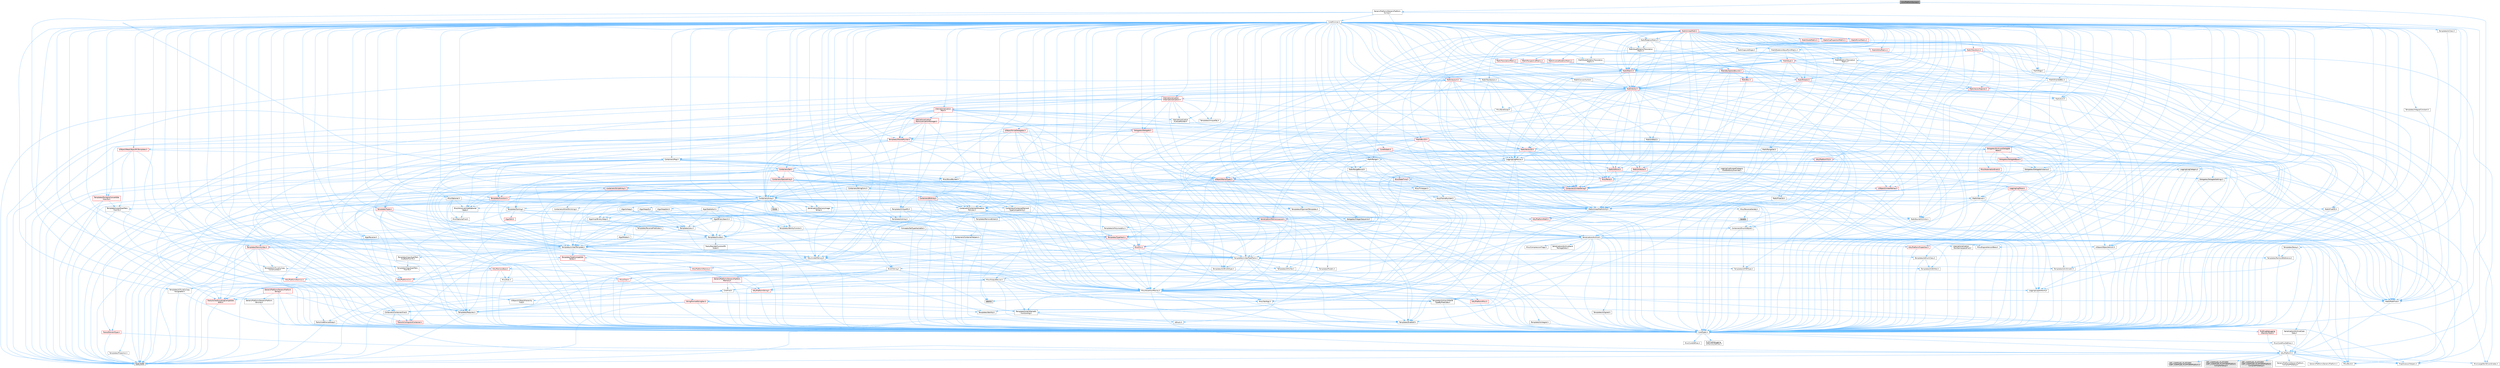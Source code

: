 digraph "UnixPlatformSurvey.h"
{
 // INTERACTIVE_SVG=YES
 // LATEX_PDF_SIZE
  bgcolor="transparent";
  edge [fontname=Helvetica,fontsize=10,labelfontname=Helvetica,labelfontsize=10];
  node [fontname=Helvetica,fontsize=10,shape=box,height=0.2,width=0.4];
  Node1 [id="Node000001",label="UnixPlatformSurvey.h",height=0.2,width=0.4,color="gray40", fillcolor="grey60", style="filled", fontcolor="black",tooltip=" "];
  Node1 -> Node2 [id="edge1_Node000001_Node000002",color="steelblue1",style="solid",tooltip=" "];
  Node2 [id="Node000002",label="CoreTypes.h",height=0.2,width=0.4,color="grey40", fillcolor="white", style="filled",URL="$dc/dec/CoreTypes_8h.html",tooltip=" "];
  Node2 -> Node3 [id="edge2_Node000002_Node000003",color="steelblue1",style="solid",tooltip=" "];
  Node3 [id="Node000003",label="HAL/Platform.h",height=0.2,width=0.4,color="grey40", fillcolor="white", style="filled",URL="$d9/dd0/Platform_8h.html",tooltip=" "];
  Node3 -> Node4 [id="edge3_Node000003_Node000004",color="steelblue1",style="solid",tooltip=" "];
  Node4 [id="Node000004",label="Misc/Build.h",height=0.2,width=0.4,color="grey40", fillcolor="white", style="filled",URL="$d3/dbb/Build_8h.html",tooltip=" "];
  Node3 -> Node5 [id="edge4_Node000003_Node000005",color="steelblue1",style="solid",tooltip=" "];
  Node5 [id="Node000005",label="Misc/LargeWorldCoordinates.h",height=0.2,width=0.4,color="grey40", fillcolor="white", style="filled",URL="$d2/dcb/LargeWorldCoordinates_8h.html",tooltip=" "];
  Node3 -> Node6 [id="edge5_Node000003_Node000006",color="steelblue1",style="solid",tooltip=" "];
  Node6 [id="Node000006",label="type_traits",height=0.2,width=0.4,color="grey60", fillcolor="#E0E0E0", style="filled",tooltip=" "];
  Node3 -> Node7 [id="edge6_Node000003_Node000007",color="steelblue1",style="solid",tooltip=" "];
  Node7 [id="Node000007",label="PreprocessorHelpers.h",height=0.2,width=0.4,color="grey40", fillcolor="white", style="filled",URL="$db/ddb/PreprocessorHelpers_8h.html",tooltip=" "];
  Node3 -> Node8 [id="edge7_Node000003_Node000008",color="steelblue1",style="solid",tooltip=" "];
  Node8 [id="Node000008",label="UBT_COMPILED_PLATFORM\l/UBT_COMPILED_PLATFORMPlatform\lCompilerPreSetup.h",height=0.2,width=0.4,color="grey60", fillcolor="#E0E0E0", style="filled",tooltip=" "];
  Node3 -> Node9 [id="edge8_Node000003_Node000009",color="steelblue1",style="solid",tooltip=" "];
  Node9 [id="Node000009",label="GenericPlatform/GenericPlatform\lCompilerPreSetup.h",height=0.2,width=0.4,color="grey40", fillcolor="white", style="filled",URL="$d9/dc8/GenericPlatformCompilerPreSetup_8h.html",tooltip=" "];
  Node3 -> Node10 [id="edge9_Node000003_Node000010",color="steelblue1",style="solid",tooltip=" "];
  Node10 [id="Node000010",label="GenericPlatform/GenericPlatform.h",height=0.2,width=0.4,color="grey40", fillcolor="white", style="filled",URL="$d6/d84/GenericPlatform_8h.html",tooltip=" "];
  Node3 -> Node11 [id="edge10_Node000003_Node000011",color="steelblue1",style="solid",tooltip=" "];
  Node11 [id="Node000011",label="UBT_COMPILED_PLATFORM\l/UBT_COMPILED_PLATFORMPlatform.h",height=0.2,width=0.4,color="grey60", fillcolor="#E0E0E0", style="filled",tooltip=" "];
  Node3 -> Node12 [id="edge11_Node000003_Node000012",color="steelblue1",style="solid",tooltip=" "];
  Node12 [id="Node000012",label="UBT_COMPILED_PLATFORM\l/UBT_COMPILED_PLATFORMPlatform\lCompilerSetup.h",height=0.2,width=0.4,color="grey60", fillcolor="#E0E0E0", style="filled",tooltip=" "];
  Node2 -> Node13 [id="edge12_Node000002_Node000013",color="steelblue1",style="solid",tooltip=" "];
  Node13 [id="Node000013",label="ProfilingDebugging\l/UMemoryDefines.h",height=0.2,width=0.4,color="grey40", fillcolor="white", style="filled",URL="$d2/da2/UMemoryDefines_8h.html",tooltip=" "];
  Node2 -> Node14 [id="edge13_Node000002_Node000014",color="steelblue1",style="solid",tooltip=" "];
  Node14 [id="Node000014",label="Misc/CoreMiscDefines.h",height=0.2,width=0.4,color="grey40", fillcolor="white", style="filled",URL="$da/d38/CoreMiscDefines_8h.html",tooltip=" "];
  Node14 -> Node3 [id="edge14_Node000014_Node000003",color="steelblue1",style="solid",tooltip=" "];
  Node14 -> Node7 [id="edge15_Node000014_Node000007",color="steelblue1",style="solid",tooltip=" "];
  Node2 -> Node15 [id="edge16_Node000002_Node000015",color="steelblue1",style="solid",tooltip=" "];
  Node15 [id="Node000015",label="Misc/CoreDefines.h",height=0.2,width=0.4,color="grey40", fillcolor="white", style="filled",URL="$d3/dd2/CoreDefines_8h.html",tooltip=" "];
  Node1 -> Node16 [id="edge17_Node000001_Node000016",color="steelblue1",style="solid",tooltip=" "];
  Node16 [id="Node000016",label="GenericPlatform/GenericPlatform\lSurvey.h",height=0.2,width=0.4,color="grey40", fillcolor="white", style="filled",URL="$dd/d93/GenericPlatformSurvey_8h.html",tooltip=" "];
  Node16 -> Node17 [id="edge18_Node000016_Node000017",color="steelblue1",style="solid",tooltip=" "];
  Node17 [id="Node000017",label="Containers/Array.h",height=0.2,width=0.4,color="grey40", fillcolor="white", style="filled",URL="$df/dd0/Array_8h.html",tooltip=" "];
  Node17 -> Node2 [id="edge19_Node000017_Node000002",color="steelblue1",style="solid",tooltip=" "];
  Node17 -> Node18 [id="edge20_Node000017_Node000018",color="steelblue1",style="solid",tooltip=" "];
  Node18 [id="Node000018",label="Misc/AssertionMacros.h",height=0.2,width=0.4,color="grey40", fillcolor="white", style="filled",URL="$d0/dfa/AssertionMacros_8h.html",tooltip=" "];
  Node18 -> Node2 [id="edge21_Node000018_Node000002",color="steelblue1",style="solid",tooltip=" "];
  Node18 -> Node3 [id="edge22_Node000018_Node000003",color="steelblue1",style="solid",tooltip=" "];
  Node18 -> Node19 [id="edge23_Node000018_Node000019",color="steelblue1",style="solid",tooltip=" "];
  Node19 [id="Node000019",label="HAL/PlatformMisc.h",height=0.2,width=0.4,color="red", fillcolor="#FFF0F0", style="filled",URL="$d0/df5/PlatformMisc_8h.html",tooltip=" "];
  Node19 -> Node2 [id="edge24_Node000019_Node000002",color="steelblue1",style="solid",tooltip=" "];
  Node18 -> Node7 [id="edge25_Node000018_Node000007",color="steelblue1",style="solid",tooltip=" "];
  Node18 -> Node55 [id="edge26_Node000018_Node000055",color="steelblue1",style="solid",tooltip=" "];
  Node55 [id="Node000055",label="Templates/EnableIf.h",height=0.2,width=0.4,color="grey40", fillcolor="white", style="filled",URL="$d7/d60/EnableIf_8h.html",tooltip=" "];
  Node55 -> Node2 [id="edge27_Node000055_Node000002",color="steelblue1",style="solid",tooltip=" "];
  Node18 -> Node56 [id="edge28_Node000018_Node000056",color="steelblue1",style="solid",tooltip=" "];
  Node56 [id="Node000056",label="Templates/IsArrayOrRefOf\lTypeByPredicate.h",height=0.2,width=0.4,color="grey40", fillcolor="white", style="filled",URL="$d6/da1/IsArrayOrRefOfTypeByPredicate_8h.html",tooltip=" "];
  Node56 -> Node2 [id="edge29_Node000056_Node000002",color="steelblue1",style="solid",tooltip=" "];
  Node18 -> Node57 [id="edge30_Node000018_Node000057",color="steelblue1",style="solid",tooltip=" "];
  Node57 [id="Node000057",label="Templates/IsValidVariadic\lFunctionArg.h",height=0.2,width=0.4,color="grey40", fillcolor="white", style="filled",URL="$d0/dc8/IsValidVariadicFunctionArg_8h.html",tooltip=" "];
  Node57 -> Node2 [id="edge31_Node000057_Node000002",color="steelblue1",style="solid",tooltip=" "];
  Node57 -> Node58 [id="edge32_Node000057_Node000058",color="steelblue1",style="solid",tooltip=" "];
  Node58 [id="Node000058",label="IsEnum.h",height=0.2,width=0.4,color="grey40", fillcolor="white", style="filled",URL="$d4/de5/IsEnum_8h.html",tooltip=" "];
  Node57 -> Node6 [id="edge33_Node000057_Node000006",color="steelblue1",style="solid",tooltip=" "];
  Node18 -> Node59 [id="edge34_Node000018_Node000059",color="steelblue1",style="solid",tooltip=" "];
  Node59 [id="Node000059",label="Traits/IsCharEncodingCompatible\lWith.h",height=0.2,width=0.4,color="red", fillcolor="#FFF0F0", style="filled",URL="$df/dd1/IsCharEncodingCompatibleWith_8h.html",tooltip=" "];
  Node59 -> Node6 [id="edge35_Node000059_Node000006",color="steelblue1",style="solid",tooltip=" "];
  Node18 -> Node61 [id="edge36_Node000018_Node000061",color="steelblue1",style="solid",tooltip=" "];
  Node61 [id="Node000061",label="Misc/VarArgs.h",height=0.2,width=0.4,color="grey40", fillcolor="white", style="filled",URL="$d5/d6f/VarArgs_8h.html",tooltip=" "];
  Node61 -> Node2 [id="edge37_Node000061_Node000002",color="steelblue1",style="solid",tooltip=" "];
  Node18 -> Node62 [id="edge38_Node000018_Node000062",color="steelblue1",style="solid",tooltip=" "];
  Node62 [id="Node000062",label="String/FormatStringSan.h",height=0.2,width=0.4,color="red", fillcolor="#FFF0F0", style="filled",URL="$d3/d8b/FormatStringSan_8h.html",tooltip=" "];
  Node62 -> Node6 [id="edge39_Node000062_Node000006",color="steelblue1",style="solid",tooltip=" "];
  Node62 -> Node2 [id="edge40_Node000062_Node000002",color="steelblue1",style="solid",tooltip=" "];
  Node62 -> Node63 [id="edge41_Node000062_Node000063",color="steelblue1",style="solid",tooltip=" "];
  Node63 [id="Node000063",label="Templates/Requires.h",height=0.2,width=0.4,color="grey40", fillcolor="white", style="filled",URL="$dc/d96/Requires_8h.html",tooltip=" "];
  Node63 -> Node55 [id="edge42_Node000063_Node000055",color="steelblue1",style="solid",tooltip=" "];
  Node63 -> Node6 [id="edge43_Node000063_Node000006",color="steelblue1",style="solid",tooltip=" "];
  Node62 -> Node64 [id="edge44_Node000062_Node000064",color="steelblue1",style="solid",tooltip=" "];
  Node64 [id="Node000064",label="Templates/Identity.h",height=0.2,width=0.4,color="grey40", fillcolor="white", style="filled",URL="$d0/dd5/Identity_8h.html",tooltip=" "];
  Node62 -> Node57 [id="edge45_Node000062_Node000057",color="steelblue1",style="solid",tooltip=" "];
  Node62 -> Node27 [id="edge46_Node000062_Node000027",color="steelblue1",style="solid",tooltip=" "];
  Node27 [id="Node000027",label="Containers/ContainersFwd.h",height=0.2,width=0.4,color="grey40", fillcolor="white", style="filled",URL="$d4/d0a/ContainersFwd_8h.html",tooltip=" "];
  Node27 -> Node3 [id="edge47_Node000027_Node000003",color="steelblue1",style="solid",tooltip=" "];
  Node27 -> Node2 [id="edge48_Node000027_Node000002",color="steelblue1",style="solid",tooltip=" "];
  Node27 -> Node24 [id="edge49_Node000027_Node000024",color="steelblue1",style="solid",tooltip=" "];
  Node24 [id="Node000024",label="Traits/IsContiguousContainer.h",height=0.2,width=0.4,color="red", fillcolor="#FFF0F0", style="filled",URL="$d5/d3c/IsContiguousContainer_8h.html",tooltip=" "];
  Node24 -> Node2 [id="edge50_Node000024_Node000002",color="steelblue1",style="solid",tooltip=" "];
  Node18 -> Node68 [id="edge51_Node000018_Node000068",color="steelblue1",style="solid",tooltip=" "];
  Node68 [id="Node000068",label="atomic",height=0.2,width=0.4,color="grey60", fillcolor="#E0E0E0", style="filled",tooltip=" "];
  Node17 -> Node69 [id="edge52_Node000017_Node000069",color="steelblue1",style="solid",tooltip=" "];
  Node69 [id="Node000069",label="Misc/IntrusiveUnsetOptional\lState.h",height=0.2,width=0.4,color="grey40", fillcolor="white", style="filled",URL="$d2/d0a/IntrusiveUnsetOptionalState_8h.html",tooltip=" "];
  Node69 -> Node70 [id="edge53_Node000069_Node000070",color="steelblue1",style="solid",tooltip=" "];
  Node70 [id="Node000070",label="Misc/OptionalFwd.h",height=0.2,width=0.4,color="grey40", fillcolor="white", style="filled",URL="$dc/d50/OptionalFwd_8h.html",tooltip=" "];
  Node17 -> Node71 [id="edge54_Node000017_Node000071",color="steelblue1",style="solid",tooltip=" "];
  Node71 [id="Node000071",label="Misc/ReverseIterate.h",height=0.2,width=0.4,color="grey40", fillcolor="white", style="filled",URL="$db/de3/ReverseIterate_8h.html",tooltip=" "];
  Node71 -> Node3 [id="edge55_Node000071_Node000003",color="steelblue1",style="solid",tooltip=" "];
  Node71 -> Node72 [id="edge56_Node000071_Node000072",color="steelblue1",style="solid",tooltip=" "];
  Node72 [id="Node000072",label="iterator",height=0.2,width=0.4,color="grey60", fillcolor="#E0E0E0", style="filled",tooltip=" "];
  Node17 -> Node73 [id="edge57_Node000017_Node000073",color="steelblue1",style="solid",tooltip=" "];
  Node73 [id="Node000073",label="HAL/UnrealMemory.h",height=0.2,width=0.4,color="grey40", fillcolor="white", style="filled",URL="$d9/d96/UnrealMemory_8h.html",tooltip=" "];
  Node73 -> Node2 [id="edge58_Node000073_Node000002",color="steelblue1",style="solid",tooltip=" "];
  Node73 -> Node74 [id="edge59_Node000073_Node000074",color="steelblue1",style="solid",tooltip=" "];
  Node74 [id="Node000074",label="GenericPlatform/GenericPlatform\lMemory.h",height=0.2,width=0.4,color="red", fillcolor="#FFF0F0", style="filled",URL="$dd/d22/GenericPlatformMemory_8h.html",tooltip=" "];
  Node74 -> Node26 [id="edge60_Node000074_Node000026",color="steelblue1",style="solid",tooltip=" "];
  Node26 [id="Node000026",label="CoreFwd.h",height=0.2,width=0.4,color="grey40", fillcolor="white", style="filled",URL="$d1/d1e/CoreFwd_8h.html",tooltip=" "];
  Node26 -> Node2 [id="edge61_Node000026_Node000002",color="steelblue1",style="solid",tooltip=" "];
  Node26 -> Node27 [id="edge62_Node000026_Node000027",color="steelblue1",style="solid",tooltip=" "];
  Node26 -> Node28 [id="edge63_Node000026_Node000028",color="steelblue1",style="solid",tooltip=" "];
  Node28 [id="Node000028",label="Math/MathFwd.h",height=0.2,width=0.4,color="grey40", fillcolor="white", style="filled",URL="$d2/d10/MathFwd_8h.html",tooltip=" "];
  Node28 -> Node3 [id="edge64_Node000028_Node000003",color="steelblue1",style="solid",tooltip=" "];
  Node26 -> Node29 [id="edge65_Node000026_Node000029",color="steelblue1",style="solid",tooltip=" "];
  Node29 [id="Node000029",label="UObject/UObjectHierarchy\lFwd.h",height=0.2,width=0.4,color="grey40", fillcolor="white", style="filled",URL="$d3/d13/UObjectHierarchyFwd_8h.html",tooltip=" "];
  Node74 -> Node2 [id="edge66_Node000074_Node000002",color="steelblue1",style="solid",tooltip=" "];
  Node74 -> Node75 [id="edge67_Node000074_Node000075",color="steelblue1",style="solid",tooltip=" "];
  Node75 [id="Node000075",label="HAL/PlatformString.h",height=0.2,width=0.4,color="red", fillcolor="#FFF0F0", style="filled",URL="$db/db5/PlatformString_8h.html",tooltip=" "];
  Node75 -> Node2 [id="edge68_Node000075_Node000002",color="steelblue1",style="solid",tooltip=" "];
  Node73 -> Node77 [id="edge69_Node000073_Node000077",color="steelblue1",style="solid",tooltip=" "];
  Node77 [id="Node000077",label="HAL/MemoryBase.h",height=0.2,width=0.4,color="red", fillcolor="#FFF0F0", style="filled",URL="$d6/d9f/MemoryBase_8h.html",tooltip=" "];
  Node77 -> Node2 [id="edge70_Node000077_Node000002",color="steelblue1",style="solid",tooltip=" "];
  Node77 -> Node48 [id="edge71_Node000077_Node000048",color="steelblue1",style="solid",tooltip=" "];
  Node48 [id="Node000048",label="HAL/PlatformAtomics.h",height=0.2,width=0.4,color="red", fillcolor="#FFF0F0", style="filled",URL="$d3/d36/PlatformAtomics_8h.html",tooltip=" "];
  Node48 -> Node2 [id="edge72_Node000048_Node000002",color="steelblue1",style="solid",tooltip=" "];
  Node77 -> Node31 [id="edge73_Node000077_Node000031",color="steelblue1",style="solid",tooltip=" "];
  Node31 [id="Node000031",label="HAL/PlatformCrt.h",height=0.2,width=0.4,color="red", fillcolor="#FFF0F0", style="filled",URL="$d8/d75/PlatformCrt_8h.html",tooltip=" "];
  Node77 -> Node78 [id="edge74_Node000077_Node000078",color="steelblue1",style="solid",tooltip=" "];
  Node78 [id="Node000078",label="Misc/Exec.h",height=0.2,width=0.4,color="grey40", fillcolor="white", style="filled",URL="$de/ddb/Exec_8h.html",tooltip=" "];
  Node78 -> Node2 [id="edge75_Node000078_Node000002",color="steelblue1",style="solid",tooltip=" "];
  Node78 -> Node18 [id="edge76_Node000078_Node000018",color="steelblue1",style="solid",tooltip=" "];
  Node77 -> Node79 [id="edge77_Node000077_Node000079",color="steelblue1",style="solid",tooltip=" "];
  Node79 [id="Node000079",label="Misc/OutputDevice.h",height=0.2,width=0.4,color="grey40", fillcolor="white", style="filled",URL="$d7/d32/OutputDevice_8h.html",tooltip=" "];
  Node79 -> Node26 [id="edge78_Node000079_Node000026",color="steelblue1",style="solid",tooltip=" "];
  Node79 -> Node2 [id="edge79_Node000079_Node000002",color="steelblue1",style="solid",tooltip=" "];
  Node79 -> Node80 [id="edge80_Node000079_Node000080",color="steelblue1",style="solid",tooltip=" "];
  Node80 [id="Node000080",label="Logging/LogVerbosity.h",height=0.2,width=0.4,color="grey40", fillcolor="white", style="filled",URL="$d2/d8f/LogVerbosity_8h.html",tooltip=" "];
  Node80 -> Node2 [id="edge81_Node000080_Node000002",color="steelblue1",style="solid",tooltip=" "];
  Node79 -> Node61 [id="edge82_Node000079_Node000061",color="steelblue1",style="solid",tooltip=" "];
  Node79 -> Node56 [id="edge83_Node000079_Node000056",color="steelblue1",style="solid",tooltip=" "];
  Node79 -> Node57 [id="edge84_Node000079_Node000057",color="steelblue1",style="solid",tooltip=" "];
  Node79 -> Node59 [id="edge85_Node000079_Node000059",color="steelblue1",style="solid",tooltip=" "];
  Node73 -> Node90 [id="edge86_Node000073_Node000090",color="steelblue1",style="solid",tooltip=" "];
  Node90 [id="Node000090",label="HAL/PlatformMemory.h",height=0.2,width=0.4,color="red", fillcolor="#FFF0F0", style="filled",URL="$de/d68/PlatformMemory_8h.html",tooltip=" "];
  Node90 -> Node2 [id="edge87_Node000090_Node000002",color="steelblue1",style="solid",tooltip=" "];
  Node90 -> Node74 [id="edge88_Node000090_Node000074",color="steelblue1",style="solid",tooltip=" "];
  Node73 -> Node92 [id="edge89_Node000073_Node000092",color="steelblue1",style="solid",tooltip=" "];
  Node92 [id="Node000092",label="ProfilingDebugging\l/MemoryTrace.h",height=0.2,width=0.4,color="red", fillcolor="#FFF0F0", style="filled",URL="$da/dd7/MemoryTrace_8h.html",tooltip=" "];
  Node92 -> Node3 [id="edge90_Node000092_Node000003",color="steelblue1",style="solid",tooltip=" "];
  Node73 -> Node93 [id="edge91_Node000073_Node000093",color="steelblue1",style="solid",tooltip=" "];
  Node93 [id="Node000093",label="Templates/IsPointer.h",height=0.2,width=0.4,color="grey40", fillcolor="white", style="filled",URL="$d7/d05/IsPointer_8h.html",tooltip=" "];
  Node93 -> Node2 [id="edge92_Node000093_Node000002",color="steelblue1",style="solid",tooltip=" "];
  Node17 -> Node94 [id="edge93_Node000017_Node000094",color="steelblue1",style="solid",tooltip=" "];
  Node94 [id="Node000094",label="Templates/UnrealTypeTraits.h",height=0.2,width=0.4,color="grey40", fillcolor="white", style="filled",URL="$d2/d2d/UnrealTypeTraits_8h.html",tooltip=" "];
  Node94 -> Node2 [id="edge94_Node000094_Node000002",color="steelblue1",style="solid",tooltip=" "];
  Node94 -> Node93 [id="edge95_Node000094_Node000093",color="steelblue1",style="solid",tooltip=" "];
  Node94 -> Node18 [id="edge96_Node000094_Node000018",color="steelblue1",style="solid",tooltip=" "];
  Node94 -> Node86 [id="edge97_Node000094_Node000086",color="steelblue1",style="solid",tooltip=" "];
  Node86 [id="Node000086",label="Templates/AndOrNot.h",height=0.2,width=0.4,color="grey40", fillcolor="white", style="filled",URL="$db/d0a/AndOrNot_8h.html",tooltip=" "];
  Node86 -> Node2 [id="edge98_Node000086_Node000002",color="steelblue1",style="solid",tooltip=" "];
  Node94 -> Node55 [id="edge99_Node000094_Node000055",color="steelblue1",style="solid",tooltip=" "];
  Node94 -> Node95 [id="edge100_Node000094_Node000095",color="steelblue1",style="solid",tooltip=" "];
  Node95 [id="Node000095",label="Templates/IsArithmetic.h",height=0.2,width=0.4,color="grey40", fillcolor="white", style="filled",URL="$d2/d5d/IsArithmetic_8h.html",tooltip=" "];
  Node95 -> Node2 [id="edge101_Node000095_Node000002",color="steelblue1",style="solid",tooltip=" "];
  Node94 -> Node58 [id="edge102_Node000094_Node000058",color="steelblue1",style="solid",tooltip=" "];
  Node94 -> Node96 [id="edge103_Node000094_Node000096",color="steelblue1",style="solid",tooltip=" "];
  Node96 [id="Node000096",label="Templates/Models.h",height=0.2,width=0.4,color="grey40", fillcolor="white", style="filled",URL="$d3/d0c/Models_8h.html",tooltip=" "];
  Node96 -> Node64 [id="edge104_Node000096_Node000064",color="steelblue1",style="solid",tooltip=" "];
  Node94 -> Node97 [id="edge105_Node000094_Node000097",color="steelblue1",style="solid",tooltip=" "];
  Node97 [id="Node000097",label="Templates/IsPODType.h",height=0.2,width=0.4,color="grey40", fillcolor="white", style="filled",URL="$d7/db1/IsPODType_8h.html",tooltip=" "];
  Node97 -> Node2 [id="edge106_Node000097_Node000002",color="steelblue1",style="solid",tooltip=" "];
  Node94 -> Node98 [id="edge107_Node000094_Node000098",color="steelblue1",style="solid",tooltip=" "];
  Node98 [id="Node000098",label="Templates/IsUECoreType.h",height=0.2,width=0.4,color="grey40", fillcolor="white", style="filled",URL="$d1/db8/IsUECoreType_8h.html",tooltip=" "];
  Node98 -> Node2 [id="edge108_Node000098_Node000002",color="steelblue1",style="solid",tooltip=" "];
  Node98 -> Node6 [id="edge109_Node000098_Node000006",color="steelblue1",style="solid",tooltip=" "];
  Node94 -> Node87 [id="edge110_Node000094_Node000087",color="steelblue1",style="solid",tooltip=" "];
  Node87 [id="Node000087",label="Templates/IsTriviallyCopy\lConstructible.h",height=0.2,width=0.4,color="grey40", fillcolor="white", style="filled",URL="$d3/d78/IsTriviallyCopyConstructible_8h.html",tooltip=" "];
  Node87 -> Node2 [id="edge111_Node000087_Node000002",color="steelblue1",style="solid",tooltip=" "];
  Node87 -> Node6 [id="edge112_Node000087_Node000006",color="steelblue1",style="solid",tooltip=" "];
  Node17 -> Node99 [id="edge113_Node000017_Node000099",color="steelblue1",style="solid",tooltip=" "];
  Node99 [id="Node000099",label="Templates/UnrealTemplate.h",height=0.2,width=0.4,color="grey40", fillcolor="white", style="filled",URL="$d4/d24/UnrealTemplate_8h.html",tooltip=" "];
  Node99 -> Node2 [id="edge114_Node000099_Node000002",color="steelblue1",style="solid",tooltip=" "];
  Node99 -> Node93 [id="edge115_Node000099_Node000093",color="steelblue1",style="solid",tooltip=" "];
  Node99 -> Node73 [id="edge116_Node000099_Node000073",color="steelblue1",style="solid",tooltip=" "];
  Node99 -> Node100 [id="edge117_Node000099_Node000100",color="steelblue1",style="solid",tooltip=" "];
  Node100 [id="Node000100",label="Templates/CopyQualifiers\lAndRefsFromTo.h",height=0.2,width=0.4,color="grey40", fillcolor="white", style="filled",URL="$d3/db3/CopyQualifiersAndRefsFromTo_8h.html",tooltip=" "];
  Node100 -> Node101 [id="edge118_Node000100_Node000101",color="steelblue1",style="solid",tooltip=" "];
  Node101 [id="Node000101",label="Templates/CopyQualifiers\lFromTo.h",height=0.2,width=0.4,color="grey40", fillcolor="white", style="filled",URL="$d5/db4/CopyQualifiersFromTo_8h.html",tooltip=" "];
  Node99 -> Node94 [id="edge119_Node000099_Node000094",color="steelblue1",style="solid",tooltip=" "];
  Node99 -> Node102 [id="edge120_Node000099_Node000102",color="steelblue1",style="solid",tooltip=" "];
  Node102 [id="Node000102",label="Templates/RemoveReference.h",height=0.2,width=0.4,color="grey40", fillcolor="white", style="filled",URL="$da/dbe/RemoveReference_8h.html",tooltip=" "];
  Node102 -> Node2 [id="edge121_Node000102_Node000002",color="steelblue1",style="solid",tooltip=" "];
  Node99 -> Node63 [id="edge122_Node000099_Node000063",color="steelblue1",style="solid",tooltip=" "];
  Node99 -> Node103 [id="edge123_Node000099_Node000103",color="steelblue1",style="solid",tooltip=" "];
  Node103 [id="Node000103",label="Templates/TypeCompatible\lBytes.h",height=0.2,width=0.4,color="red", fillcolor="#FFF0F0", style="filled",URL="$df/d0a/TypeCompatibleBytes_8h.html",tooltip=" "];
  Node103 -> Node2 [id="edge124_Node000103_Node000002",color="steelblue1",style="solid",tooltip=" "];
  Node103 -> Node6 [id="edge125_Node000103_Node000006",color="steelblue1",style="solid",tooltip=" "];
  Node99 -> Node64 [id="edge126_Node000099_Node000064",color="steelblue1",style="solid",tooltip=" "];
  Node99 -> Node24 [id="edge127_Node000099_Node000024",color="steelblue1",style="solid",tooltip=" "];
  Node99 -> Node104 [id="edge128_Node000099_Node000104",color="steelblue1",style="solid",tooltip=" "];
  Node104 [id="Node000104",label="Traits/UseBitwiseSwap.h",height=0.2,width=0.4,color="grey40", fillcolor="white", style="filled",URL="$db/df3/UseBitwiseSwap_8h.html",tooltip=" "];
  Node104 -> Node2 [id="edge129_Node000104_Node000002",color="steelblue1",style="solid",tooltip=" "];
  Node104 -> Node6 [id="edge130_Node000104_Node000006",color="steelblue1",style="solid",tooltip=" "];
  Node99 -> Node6 [id="edge131_Node000099_Node000006",color="steelblue1",style="solid",tooltip=" "];
  Node17 -> Node105 [id="edge132_Node000017_Node000105",color="steelblue1",style="solid",tooltip=" "];
  Node105 [id="Node000105",label="Containers/AllowShrinking.h",height=0.2,width=0.4,color="grey40", fillcolor="white", style="filled",URL="$d7/d1a/AllowShrinking_8h.html",tooltip=" "];
  Node105 -> Node2 [id="edge133_Node000105_Node000002",color="steelblue1",style="solid",tooltip=" "];
  Node17 -> Node106 [id="edge134_Node000017_Node000106",color="steelblue1",style="solid",tooltip=" "];
  Node106 [id="Node000106",label="Containers/ContainerAllocation\lPolicies.h",height=0.2,width=0.4,color="grey40", fillcolor="white", style="filled",URL="$d7/dff/ContainerAllocationPolicies_8h.html",tooltip=" "];
  Node106 -> Node2 [id="edge135_Node000106_Node000002",color="steelblue1",style="solid",tooltip=" "];
  Node106 -> Node107 [id="edge136_Node000106_Node000107",color="steelblue1",style="solid",tooltip=" "];
  Node107 [id="Node000107",label="Containers/ContainerHelpers.h",height=0.2,width=0.4,color="grey40", fillcolor="white", style="filled",URL="$d7/d33/ContainerHelpers_8h.html",tooltip=" "];
  Node107 -> Node2 [id="edge137_Node000107_Node000002",color="steelblue1",style="solid",tooltip=" "];
  Node106 -> Node106 [id="edge138_Node000106_Node000106",color="steelblue1",style="solid",tooltip=" "];
  Node106 -> Node108 [id="edge139_Node000106_Node000108",color="steelblue1",style="solid",tooltip=" "];
  Node108 [id="Node000108",label="HAL/PlatformMath.h",height=0.2,width=0.4,color="red", fillcolor="#FFF0F0", style="filled",URL="$dc/d53/PlatformMath_8h.html",tooltip=" "];
  Node108 -> Node2 [id="edge140_Node000108_Node000002",color="steelblue1",style="solid",tooltip=" "];
  Node106 -> Node73 [id="edge141_Node000106_Node000073",color="steelblue1",style="solid",tooltip=" "];
  Node106 -> Node41 [id="edge142_Node000106_Node000041",color="steelblue1",style="solid",tooltip=" "];
  Node41 [id="Node000041",label="Math/NumericLimits.h",height=0.2,width=0.4,color="grey40", fillcolor="white", style="filled",URL="$df/d1b/NumericLimits_8h.html",tooltip=" "];
  Node41 -> Node2 [id="edge143_Node000041_Node000002",color="steelblue1",style="solid",tooltip=" "];
  Node106 -> Node18 [id="edge144_Node000106_Node000018",color="steelblue1",style="solid",tooltip=" "];
  Node106 -> Node116 [id="edge145_Node000106_Node000116",color="steelblue1",style="solid",tooltip=" "];
  Node116 [id="Node000116",label="Templates/IsPolymorphic.h",height=0.2,width=0.4,color="grey40", fillcolor="white", style="filled",URL="$dc/d20/IsPolymorphic_8h.html",tooltip=" "];
  Node106 -> Node117 [id="edge146_Node000106_Node000117",color="steelblue1",style="solid",tooltip=" "];
  Node117 [id="Node000117",label="Templates/MemoryOps.h",height=0.2,width=0.4,color="red", fillcolor="#FFF0F0", style="filled",URL="$db/dea/MemoryOps_8h.html",tooltip=" "];
  Node117 -> Node2 [id="edge147_Node000117_Node000002",color="steelblue1",style="solid",tooltip=" "];
  Node117 -> Node73 [id="edge148_Node000117_Node000073",color="steelblue1",style="solid",tooltip=" "];
  Node117 -> Node88 [id="edge149_Node000117_Node000088",color="steelblue1",style="solid",tooltip=" "];
  Node88 [id="Node000088",label="Templates/IsTriviallyCopy\lAssignable.h",height=0.2,width=0.4,color="grey40", fillcolor="white", style="filled",URL="$d2/df2/IsTriviallyCopyAssignable_8h.html",tooltip=" "];
  Node88 -> Node2 [id="edge150_Node000088_Node000002",color="steelblue1",style="solid",tooltip=" "];
  Node88 -> Node6 [id="edge151_Node000088_Node000006",color="steelblue1",style="solid",tooltip=" "];
  Node117 -> Node87 [id="edge152_Node000117_Node000087",color="steelblue1",style="solid",tooltip=" "];
  Node117 -> Node63 [id="edge153_Node000117_Node000063",color="steelblue1",style="solid",tooltip=" "];
  Node117 -> Node94 [id="edge154_Node000117_Node000094",color="steelblue1",style="solid",tooltip=" "];
  Node117 -> Node104 [id="edge155_Node000117_Node000104",color="steelblue1",style="solid",tooltip=" "];
  Node117 -> Node6 [id="edge156_Node000117_Node000006",color="steelblue1",style="solid",tooltip=" "];
  Node106 -> Node103 [id="edge157_Node000106_Node000103",color="steelblue1",style="solid",tooltip=" "];
  Node106 -> Node6 [id="edge158_Node000106_Node000006",color="steelblue1",style="solid",tooltip=" "];
  Node17 -> Node118 [id="edge159_Node000017_Node000118",color="steelblue1",style="solid",tooltip=" "];
  Node118 [id="Node000118",label="Containers/ContainerElement\lTypeCompatibility.h",height=0.2,width=0.4,color="grey40", fillcolor="white", style="filled",URL="$df/ddf/ContainerElementTypeCompatibility_8h.html",tooltip=" "];
  Node118 -> Node2 [id="edge160_Node000118_Node000002",color="steelblue1",style="solid",tooltip=" "];
  Node118 -> Node94 [id="edge161_Node000118_Node000094",color="steelblue1",style="solid",tooltip=" "];
  Node17 -> Node119 [id="edge162_Node000017_Node000119",color="steelblue1",style="solid",tooltip=" "];
  Node119 [id="Node000119",label="Serialization/Archive.h",height=0.2,width=0.4,color="grey40", fillcolor="white", style="filled",URL="$d7/d3b/Archive_8h.html",tooltip=" "];
  Node119 -> Node26 [id="edge163_Node000119_Node000026",color="steelblue1",style="solid",tooltip=" "];
  Node119 -> Node2 [id="edge164_Node000119_Node000002",color="steelblue1",style="solid",tooltip=" "];
  Node119 -> Node120 [id="edge165_Node000119_Node000120",color="steelblue1",style="solid",tooltip=" "];
  Node120 [id="Node000120",label="HAL/PlatformProperties.h",height=0.2,width=0.4,color="red", fillcolor="#FFF0F0", style="filled",URL="$d9/db0/PlatformProperties_8h.html",tooltip=" "];
  Node120 -> Node2 [id="edge166_Node000120_Node000002",color="steelblue1",style="solid",tooltip=" "];
  Node119 -> Node123 [id="edge167_Node000119_Node000123",color="steelblue1",style="solid",tooltip=" "];
  Node123 [id="Node000123",label="Internationalization\l/TextNamespaceFwd.h",height=0.2,width=0.4,color="grey40", fillcolor="white", style="filled",URL="$d8/d97/TextNamespaceFwd_8h.html",tooltip=" "];
  Node123 -> Node2 [id="edge168_Node000123_Node000002",color="steelblue1",style="solid",tooltip=" "];
  Node119 -> Node28 [id="edge169_Node000119_Node000028",color="steelblue1",style="solid",tooltip=" "];
  Node119 -> Node18 [id="edge170_Node000119_Node000018",color="steelblue1",style="solid",tooltip=" "];
  Node119 -> Node4 [id="edge171_Node000119_Node000004",color="steelblue1",style="solid",tooltip=" "];
  Node119 -> Node42 [id="edge172_Node000119_Node000042",color="steelblue1",style="solid",tooltip=" "];
  Node42 [id="Node000042",label="Misc/CompressionFlags.h",height=0.2,width=0.4,color="grey40", fillcolor="white", style="filled",URL="$d9/d76/CompressionFlags_8h.html",tooltip=" "];
  Node119 -> Node124 [id="edge173_Node000119_Node000124",color="steelblue1",style="solid",tooltip=" "];
  Node124 [id="Node000124",label="Misc/EngineVersionBase.h",height=0.2,width=0.4,color="grey40", fillcolor="white", style="filled",URL="$d5/d2b/EngineVersionBase_8h.html",tooltip=" "];
  Node124 -> Node2 [id="edge174_Node000124_Node000002",color="steelblue1",style="solid",tooltip=" "];
  Node119 -> Node61 [id="edge175_Node000119_Node000061",color="steelblue1",style="solid",tooltip=" "];
  Node119 -> Node125 [id="edge176_Node000119_Node000125",color="steelblue1",style="solid",tooltip=" "];
  Node125 [id="Node000125",label="Serialization/ArchiveCook\lData.h",height=0.2,width=0.4,color="grey40", fillcolor="white", style="filled",URL="$dc/db6/ArchiveCookData_8h.html",tooltip=" "];
  Node125 -> Node3 [id="edge177_Node000125_Node000003",color="steelblue1",style="solid",tooltip=" "];
  Node119 -> Node126 [id="edge178_Node000119_Node000126",color="steelblue1",style="solid",tooltip=" "];
  Node126 [id="Node000126",label="Serialization/ArchiveSave\lPackageData.h",height=0.2,width=0.4,color="grey40", fillcolor="white", style="filled",URL="$d1/d37/ArchiveSavePackageData_8h.html",tooltip=" "];
  Node119 -> Node55 [id="edge179_Node000119_Node000055",color="steelblue1",style="solid",tooltip=" "];
  Node119 -> Node56 [id="edge180_Node000119_Node000056",color="steelblue1",style="solid",tooltip=" "];
  Node119 -> Node127 [id="edge181_Node000119_Node000127",color="steelblue1",style="solid",tooltip=" "];
  Node127 [id="Node000127",label="Templates/IsEnumClass.h",height=0.2,width=0.4,color="grey40", fillcolor="white", style="filled",URL="$d7/d15/IsEnumClass_8h.html",tooltip=" "];
  Node127 -> Node2 [id="edge182_Node000127_Node000002",color="steelblue1",style="solid",tooltip=" "];
  Node127 -> Node86 [id="edge183_Node000127_Node000086",color="steelblue1",style="solid",tooltip=" "];
  Node119 -> Node113 [id="edge184_Node000119_Node000113",color="steelblue1",style="solid",tooltip=" "];
  Node113 [id="Node000113",label="Templates/IsSigned.h",height=0.2,width=0.4,color="grey40", fillcolor="white", style="filled",URL="$d8/dd8/IsSigned_8h.html",tooltip=" "];
  Node113 -> Node2 [id="edge185_Node000113_Node000002",color="steelblue1",style="solid",tooltip=" "];
  Node119 -> Node57 [id="edge186_Node000119_Node000057",color="steelblue1",style="solid",tooltip=" "];
  Node119 -> Node99 [id="edge187_Node000119_Node000099",color="steelblue1",style="solid",tooltip=" "];
  Node119 -> Node59 [id="edge188_Node000119_Node000059",color="steelblue1",style="solid",tooltip=" "];
  Node119 -> Node128 [id="edge189_Node000119_Node000128",color="steelblue1",style="solid",tooltip=" "];
  Node128 [id="Node000128",label="UObject/ObjectVersion.h",height=0.2,width=0.4,color="grey40", fillcolor="white", style="filled",URL="$da/d63/ObjectVersion_8h.html",tooltip=" "];
  Node128 -> Node2 [id="edge190_Node000128_Node000002",color="steelblue1",style="solid",tooltip=" "];
  Node17 -> Node129 [id="edge191_Node000017_Node000129",color="steelblue1",style="solid",tooltip=" "];
  Node129 [id="Node000129",label="Serialization/MemoryImage\lWriter.h",height=0.2,width=0.4,color="grey40", fillcolor="white", style="filled",URL="$d0/d08/MemoryImageWriter_8h.html",tooltip=" "];
  Node129 -> Node2 [id="edge192_Node000129_Node000002",color="steelblue1",style="solid",tooltip=" "];
  Node129 -> Node130 [id="edge193_Node000129_Node000130",color="steelblue1",style="solid",tooltip=" "];
  Node130 [id="Node000130",label="Serialization/MemoryLayout.h",height=0.2,width=0.4,color="red", fillcolor="#FFF0F0", style="filled",URL="$d7/d66/MemoryLayout_8h.html",tooltip=" "];
  Node130 -> Node133 [id="edge194_Node000130_Node000133",color="steelblue1",style="solid",tooltip=" "];
  Node133 [id="Node000133",label="Containers/EnumAsByte.h",height=0.2,width=0.4,color="grey40", fillcolor="white", style="filled",URL="$d6/d9a/EnumAsByte_8h.html",tooltip=" "];
  Node133 -> Node2 [id="edge195_Node000133_Node000002",color="steelblue1",style="solid",tooltip=" "];
  Node133 -> Node97 [id="edge196_Node000133_Node000097",color="steelblue1",style="solid",tooltip=" "];
  Node133 -> Node134 [id="edge197_Node000133_Node000134",color="steelblue1",style="solid",tooltip=" "];
  Node134 [id="Node000134",label="Templates/TypeHash.h",height=0.2,width=0.4,color="red", fillcolor="#FFF0F0", style="filled",URL="$d1/d62/TypeHash_8h.html",tooltip=" "];
  Node134 -> Node2 [id="edge198_Node000134_Node000002",color="steelblue1",style="solid",tooltip=" "];
  Node134 -> Node63 [id="edge199_Node000134_Node000063",color="steelblue1",style="solid",tooltip=" "];
  Node134 -> Node135 [id="edge200_Node000134_Node000135",color="steelblue1",style="solid",tooltip=" "];
  Node135 [id="Node000135",label="Misc/Crc.h",height=0.2,width=0.4,color="red", fillcolor="#FFF0F0", style="filled",URL="$d4/dd2/Crc_8h.html",tooltip=" "];
  Node135 -> Node2 [id="edge201_Node000135_Node000002",color="steelblue1",style="solid",tooltip=" "];
  Node135 -> Node75 [id="edge202_Node000135_Node000075",color="steelblue1",style="solid",tooltip=" "];
  Node135 -> Node18 [id="edge203_Node000135_Node000018",color="steelblue1",style="solid",tooltip=" "];
  Node135 -> Node136 [id="edge204_Node000135_Node000136",color="steelblue1",style="solid",tooltip=" "];
  Node136 [id="Node000136",label="Misc/CString.h",height=0.2,width=0.4,color="grey40", fillcolor="white", style="filled",URL="$d2/d49/CString_8h.html",tooltip=" "];
  Node136 -> Node2 [id="edge205_Node000136_Node000002",color="steelblue1",style="solid",tooltip=" "];
  Node136 -> Node31 [id="edge206_Node000136_Node000031",color="steelblue1",style="solid",tooltip=" "];
  Node136 -> Node75 [id="edge207_Node000136_Node000075",color="steelblue1",style="solid",tooltip=" "];
  Node136 -> Node18 [id="edge208_Node000136_Node000018",color="steelblue1",style="solid",tooltip=" "];
  Node136 -> Node137 [id="edge209_Node000136_Node000137",color="steelblue1",style="solid",tooltip=" "];
  Node137 [id="Node000137",label="Misc/Char.h",height=0.2,width=0.4,color="red", fillcolor="#FFF0F0", style="filled",URL="$d0/d58/Char_8h.html",tooltip=" "];
  Node137 -> Node2 [id="edge210_Node000137_Node000002",color="steelblue1",style="solid",tooltip=" "];
  Node137 -> Node6 [id="edge211_Node000137_Node000006",color="steelblue1",style="solid",tooltip=" "];
  Node136 -> Node61 [id="edge212_Node000136_Node000061",color="steelblue1",style="solid",tooltip=" "];
  Node136 -> Node56 [id="edge213_Node000136_Node000056",color="steelblue1",style="solid",tooltip=" "];
  Node136 -> Node57 [id="edge214_Node000136_Node000057",color="steelblue1",style="solid",tooltip=" "];
  Node136 -> Node59 [id="edge215_Node000136_Node000059",color="steelblue1",style="solid",tooltip=" "];
  Node135 -> Node137 [id="edge216_Node000135_Node000137",color="steelblue1",style="solid",tooltip=" "];
  Node135 -> Node94 [id="edge217_Node000135_Node000094",color="steelblue1",style="solid",tooltip=" "];
  Node134 -> Node6 [id="edge218_Node000134_Node000006",color="steelblue1",style="solid",tooltip=" "];
  Node130 -> Node73 [id="edge219_Node000130_Node000073",color="steelblue1",style="solid",tooltip=" "];
  Node130 -> Node55 [id="edge220_Node000130_Node000055",color="steelblue1",style="solid",tooltip=" "];
  Node130 -> Node116 [id="edge221_Node000130_Node000116",color="steelblue1",style="solid",tooltip=" "];
  Node130 -> Node96 [id="edge222_Node000130_Node000096",color="steelblue1",style="solid",tooltip=" "];
  Node130 -> Node99 [id="edge223_Node000130_Node000099",color="steelblue1",style="solid",tooltip=" "];
  Node17 -> Node143 [id="edge224_Node000017_Node000143",color="steelblue1",style="solid",tooltip=" "];
  Node143 [id="Node000143",label="Algo/Heapify.h",height=0.2,width=0.4,color="grey40", fillcolor="white", style="filled",URL="$d0/d2a/Heapify_8h.html",tooltip=" "];
  Node143 -> Node144 [id="edge225_Node000143_Node000144",color="steelblue1",style="solid",tooltip=" "];
  Node144 [id="Node000144",label="Algo/Impl/BinaryHeap.h",height=0.2,width=0.4,color="grey40", fillcolor="white", style="filled",URL="$d7/da3/Algo_2Impl_2BinaryHeap_8h.html",tooltip=" "];
  Node144 -> Node145 [id="edge226_Node000144_Node000145",color="steelblue1",style="solid",tooltip=" "];
  Node145 [id="Node000145",label="Templates/Invoke.h",height=0.2,width=0.4,color="grey40", fillcolor="white", style="filled",URL="$d7/deb/Invoke_8h.html",tooltip=" "];
  Node145 -> Node2 [id="edge227_Node000145_Node000002",color="steelblue1",style="solid",tooltip=" "];
  Node145 -> Node146 [id="edge228_Node000145_Node000146",color="steelblue1",style="solid",tooltip=" "];
  Node146 [id="Node000146",label="Traits/MemberFunctionPtr\lOuter.h",height=0.2,width=0.4,color="grey40", fillcolor="white", style="filled",URL="$db/da7/MemberFunctionPtrOuter_8h.html",tooltip=" "];
  Node145 -> Node99 [id="edge229_Node000145_Node000099",color="steelblue1",style="solid",tooltip=" "];
  Node145 -> Node6 [id="edge230_Node000145_Node000006",color="steelblue1",style="solid",tooltip=" "];
  Node144 -> Node147 [id="edge231_Node000144_Node000147",color="steelblue1",style="solid",tooltip=" "];
  Node147 [id="Node000147",label="Templates/Projection.h",height=0.2,width=0.4,color="grey40", fillcolor="white", style="filled",URL="$d7/df0/Projection_8h.html",tooltip=" "];
  Node147 -> Node6 [id="edge232_Node000147_Node000006",color="steelblue1",style="solid",tooltip=" "];
  Node144 -> Node148 [id="edge233_Node000144_Node000148",color="steelblue1",style="solid",tooltip=" "];
  Node148 [id="Node000148",label="Templates/ReversePredicate.h",height=0.2,width=0.4,color="grey40", fillcolor="white", style="filled",URL="$d8/d28/ReversePredicate_8h.html",tooltip=" "];
  Node148 -> Node145 [id="edge234_Node000148_Node000145",color="steelblue1",style="solid",tooltip=" "];
  Node148 -> Node99 [id="edge235_Node000148_Node000099",color="steelblue1",style="solid",tooltip=" "];
  Node144 -> Node6 [id="edge236_Node000144_Node000006",color="steelblue1",style="solid",tooltip=" "];
  Node143 -> Node149 [id="edge237_Node000143_Node000149",color="steelblue1",style="solid",tooltip=" "];
  Node149 [id="Node000149",label="Templates/IdentityFunctor.h",height=0.2,width=0.4,color="grey40", fillcolor="white", style="filled",URL="$d7/d2e/IdentityFunctor_8h.html",tooltip=" "];
  Node149 -> Node3 [id="edge238_Node000149_Node000003",color="steelblue1",style="solid",tooltip=" "];
  Node143 -> Node145 [id="edge239_Node000143_Node000145",color="steelblue1",style="solid",tooltip=" "];
  Node143 -> Node150 [id="edge240_Node000143_Node000150",color="steelblue1",style="solid",tooltip=" "];
  Node150 [id="Node000150",label="Templates/Less.h",height=0.2,width=0.4,color="grey40", fillcolor="white", style="filled",URL="$de/dc8/Less_8h.html",tooltip=" "];
  Node150 -> Node2 [id="edge241_Node000150_Node000002",color="steelblue1",style="solid",tooltip=" "];
  Node150 -> Node99 [id="edge242_Node000150_Node000099",color="steelblue1",style="solid",tooltip=" "];
  Node143 -> Node99 [id="edge243_Node000143_Node000099",color="steelblue1",style="solid",tooltip=" "];
  Node17 -> Node151 [id="edge244_Node000017_Node000151",color="steelblue1",style="solid",tooltip=" "];
  Node151 [id="Node000151",label="Algo/HeapSort.h",height=0.2,width=0.4,color="grey40", fillcolor="white", style="filled",URL="$d3/d92/HeapSort_8h.html",tooltip=" "];
  Node151 -> Node144 [id="edge245_Node000151_Node000144",color="steelblue1",style="solid",tooltip=" "];
  Node151 -> Node149 [id="edge246_Node000151_Node000149",color="steelblue1",style="solid",tooltip=" "];
  Node151 -> Node150 [id="edge247_Node000151_Node000150",color="steelblue1",style="solid",tooltip=" "];
  Node151 -> Node99 [id="edge248_Node000151_Node000099",color="steelblue1",style="solid",tooltip=" "];
  Node17 -> Node152 [id="edge249_Node000017_Node000152",color="steelblue1",style="solid",tooltip=" "];
  Node152 [id="Node000152",label="Algo/IsHeap.h",height=0.2,width=0.4,color="grey40", fillcolor="white", style="filled",URL="$de/d32/IsHeap_8h.html",tooltip=" "];
  Node152 -> Node144 [id="edge250_Node000152_Node000144",color="steelblue1",style="solid",tooltip=" "];
  Node152 -> Node149 [id="edge251_Node000152_Node000149",color="steelblue1",style="solid",tooltip=" "];
  Node152 -> Node145 [id="edge252_Node000152_Node000145",color="steelblue1",style="solid",tooltip=" "];
  Node152 -> Node150 [id="edge253_Node000152_Node000150",color="steelblue1",style="solid",tooltip=" "];
  Node152 -> Node99 [id="edge254_Node000152_Node000099",color="steelblue1",style="solid",tooltip=" "];
  Node17 -> Node144 [id="edge255_Node000017_Node000144",color="steelblue1",style="solid",tooltip=" "];
  Node17 -> Node153 [id="edge256_Node000017_Node000153",color="steelblue1",style="solid",tooltip=" "];
  Node153 [id="Node000153",label="Algo/StableSort.h",height=0.2,width=0.4,color="grey40", fillcolor="white", style="filled",URL="$d7/d3c/StableSort_8h.html",tooltip=" "];
  Node153 -> Node154 [id="edge257_Node000153_Node000154",color="steelblue1",style="solid",tooltip=" "];
  Node154 [id="Node000154",label="Algo/BinarySearch.h",height=0.2,width=0.4,color="grey40", fillcolor="white", style="filled",URL="$db/db4/BinarySearch_8h.html",tooltip=" "];
  Node154 -> Node149 [id="edge258_Node000154_Node000149",color="steelblue1",style="solid",tooltip=" "];
  Node154 -> Node145 [id="edge259_Node000154_Node000145",color="steelblue1",style="solid",tooltip=" "];
  Node154 -> Node150 [id="edge260_Node000154_Node000150",color="steelblue1",style="solid",tooltip=" "];
  Node153 -> Node155 [id="edge261_Node000153_Node000155",color="steelblue1",style="solid",tooltip=" "];
  Node155 [id="Node000155",label="Algo/Rotate.h",height=0.2,width=0.4,color="grey40", fillcolor="white", style="filled",URL="$dd/da7/Rotate_8h.html",tooltip=" "];
  Node155 -> Node99 [id="edge262_Node000155_Node000099",color="steelblue1",style="solid",tooltip=" "];
  Node153 -> Node149 [id="edge263_Node000153_Node000149",color="steelblue1",style="solid",tooltip=" "];
  Node153 -> Node145 [id="edge264_Node000153_Node000145",color="steelblue1",style="solid",tooltip=" "];
  Node153 -> Node150 [id="edge265_Node000153_Node000150",color="steelblue1",style="solid",tooltip=" "];
  Node153 -> Node99 [id="edge266_Node000153_Node000099",color="steelblue1",style="solid",tooltip=" "];
  Node17 -> Node156 [id="edge267_Node000017_Node000156",color="steelblue1",style="solid",tooltip=" "];
  Node156 [id="Node000156",label="Concepts/GetTypeHashable.h",height=0.2,width=0.4,color="grey40", fillcolor="white", style="filled",URL="$d3/da2/GetTypeHashable_8h.html",tooltip=" "];
  Node156 -> Node2 [id="edge268_Node000156_Node000002",color="steelblue1",style="solid",tooltip=" "];
  Node156 -> Node134 [id="edge269_Node000156_Node000134",color="steelblue1",style="solid",tooltip=" "];
  Node17 -> Node149 [id="edge270_Node000017_Node000149",color="steelblue1",style="solid",tooltip=" "];
  Node17 -> Node145 [id="edge271_Node000017_Node000145",color="steelblue1",style="solid",tooltip=" "];
  Node17 -> Node150 [id="edge272_Node000017_Node000150",color="steelblue1",style="solid",tooltip=" "];
  Node17 -> Node157 [id="edge273_Node000017_Node000157",color="steelblue1",style="solid",tooltip=" "];
  Node157 [id="Node000157",label="Templates/LosesQualifiers\lFromTo.h",height=0.2,width=0.4,color="grey40", fillcolor="white", style="filled",URL="$d2/db3/LosesQualifiersFromTo_8h.html",tooltip=" "];
  Node157 -> Node101 [id="edge274_Node000157_Node000101",color="steelblue1",style="solid",tooltip=" "];
  Node157 -> Node6 [id="edge275_Node000157_Node000006",color="steelblue1",style="solid",tooltip=" "];
  Node17 -> Node63 [id="edge276_Node000017_Node000063",color="steelblue1",style="solid",tooltip=" "];
  Node17 -> Node158 [id="edge277_Node000017_Node000158",color="steelblue1",style="solid",tooltip=" "];
  Node158 [id="Node000158",label="Templates/Sorting.h",height=0.2,width=0.4,color="grey40", fillcolor="white", style="filled",URL="$d3/d9e/Sorting_8h.html",tooltip=" "];
  Node158 -> Node2 [id="edge278_Node000158_Node000002",color="steelblue1",style="solid",tooltip=" "];
  Node158 -> Node154 [id="edge279_Node000158_Node000154",color="steelblue1",style="solid",tooltip=" "];
  Node158 -> Node159 [id="edge280_Node000158_Node000159",color="steelblue1",style="solid",tooltip=" "];
  Node159 [id="Node000159",label="Algo/Sort.h",height=0.2,width=0.4,color="red", fillcolor="#FFF0F0", style="filled",URL="$d1/d87/Sort_8h.html",tooltip=" "];
  Node158 -> Node108 [id="edge281_Node000158_Node000108",color="steelblue1",style="solid",tooltip=" "];
  Node158 -> Node150 [id="edge282_Node000158_Node000150",color="steelblue1",style="solid",tooltip=" "];
  Node17 -> Node162 [id="edge283_Node000017_Node000162",color="steelblue1",style="solid",tooltip=" "];
  Node162 [id="Node000162",label="Templates/AlignmentTemplates.h",height=0.2,width=0.4,color="grey40", fillcolor="white", style="filled",URL="$dd/d32/AlignmentTemplates_8h.html",tooltip=" "];
  Node162 -> Node2 [id="edge284_Node000162_Node000002",color="steelblue1",style="solid",tooltip=" "];
  Node162 -> Node84 [id="edge285_Node000162_Node000084",color="steelblue1",style="solid",tooltip=" "];
  Node84 [id="Node000084",label="Templates/IsIntegral.h",height=0.2,width=0.4,color="grey40", fillcolor="white", style="filled",URL="$da/d64/IsIntegral_8h.html",tooltip=" "];
  Node84 -> Node2 [id="edge286_Node000084_Node000002",color="steelblue1",style="solid",tooltip=" "];
  Node162 -> Node93 [id="edge287_Node000162_Node000093",color="steelblue1",style="solid",tooltip=" "];
  Node17 -> Node22 [id="edge288_Node000017_Node000022",color="steelblue1",style="solid",tooltip=" "];
  Node22 [id="Node000022",label="Traits/ElementType.h",height=0.2,width=0.4,color="red", fillcolor="#FFF0F0", style="filled",URL="$d5/d4f/ElementType_8h.html",tooltip=" "];
  Node22 -> Node3 [id="edge289_Node000022_Node000003",color="steelblue1",style="solid",tooltip=" "];
  Node22 -> Node6 [id="edge290_Node000022_Node000006",color="steelblue1",style="solid",tooltip=" "];
  Node17 -> Node114 [id="edge291_Node000017_Node000114",color="steelblue1",style="solid",tooltip=" "];
  Node114 [id="Node000114",label="limits",height=0.2,width=0.4,color="grey60", fillcolor="#E0E0E0", style="filled",tooltip=" "];
  Node17 -> Node6 [id="edge292_Node000017_Node000006",color="steelblue1",style="solid",tooltip=" "];
  Node16 -> Node27 [id="edge293_Node000016_Node000027",color="steelblue1",style="solid",tooltip=" "];
  Node16 -> Node163 [id="edge294_Node000016_Node000163",color="steelblue1",style="solid",tooltip=" "];
  Node163 [id="Node000163",label="CoreMinimal.h",height=0.2,width=0.4,color="grey40", fillcolor="white", style="filled",URL="$d7/d67/CoreMinimal_8h.html",tooltip=" "];
  Node163 -> Node2 [id="edge295_Node000163_Node000002",color="steelblue1",style="solid",tooltip=" "];
  Node163 -> Node26 [id="edge296_Node000163_Node000026",color="steelblue1",style="solid",tooltip=" "];
  Node163 -> Node29 [id="edge297_Node000163_Node000029",color="steelblue1",style="solid",tooltip=" "];
  Node163 -> Node27 [id="edge298_Node000163_Node000027",color="steelblue1",style="solid",tooltip=" "];
  Node163 -> Node61 [id="edge299_Node000163_Node000061",color="steelblue1",style="solid",tooltip=" "];
  Node163 -> Node80 [id="edge300_Node000163_Node000080",color="steelblue1",style="solid",tooltip=" "];
  Node163 -> Node79 [id="edge301_Node000163_Node000079",color="steelblue1",style="solid",tooltip=" "];
  Node163 -> Node31 [id="edge302_Node000163_Node000031",color="steelblue1",style="solid",tooltip=" "];
  Node163 -> Node19 [id="edge303_Node000163_Node000019",color="steelblue1",style="solid",tooltip=" "];
  Node163 -> Node18 [id="edge304_Node000163_Node000018",color="steelblue1",style="solid",tooltip=" "];
  Node163 -> Node93 [id="edge305_Node000163_Node000093",color="steelblue1",style="solid",tooltip=" "];
  Node163 -> Node90 [id="edge306_Node000163_Node000090",color="steelblue1",style="solid",tooltip=" "];
  Node163 -> Node48 [id="edge307_Node000163_Node000048",color="steelblue1",style="solid",tooltip=" "];
  Node163 -> Node78 [id="edge308_Node000163_Node000078",color="steelblue1",style="solid",tooltip=" "];
  Node163 -> Node77 [id="edge309_Node000163_Node000077",color="steelblue1",style="solid",tooltip=" "];
  Node163 -> Node73 [id="edge310_Node000163_Node000073",color="steelblue1",style="solid",tooltip=" "];
  Node163 -> Node95 [id="edge311_Node000163_Node000095",color="steelblue1",style="solid",tooltip=" "];
  Node163 -> Node86 [id="edge312_Node000163_Node000086",color="steelblue1",style="solid",tooltip=" "];
  Node163 -> Node97 [id="edge313_Node000163_Node000097",color="steelblue1",style="solid",tooltip=" "];
  Node163 -> Node98 [id="edge314_Node000163_Node000098",color="steelblue1",style="solid",tooltip=" "];
  Node163 -> Node87 [id="edge315_Node000163_Node000087",color="steelblue1",style="solid",tooltip=" "];
  Node163 -> Node94 [id="edge316_Node000163_Node000094",color="steelblue1",style="solid",tooltip=" "];
  Node163 -> Node55 [id="edge317_Node000163_Node000055",color="steelblue1",style="solid",tooltip=" "];
  Node163 -> Node102 [id="edge318_Node000163_Node000102",color="steelblue1",style="solid",tooltip=" "];
  Node163 -> Node164 [id="edge319_Node000163_Node000164",color="steelblue1",style="solid",tooltip=" "];
  Node164 [id="Node000164",label="Templates/IntegralConstant.h",height=0.2,width=0.4,color="grey40", fillcolor="white", style="filled",URL="$db/d1b/IntegralConstant_8h.html",tooltip=" "];
  Node164 -> Node2 [id="edge320_Node000164_Node000002",color="steelblue1",style="solid",tooltip=" "];
  Node163 -> Node165 [id="edge321_Node000163_Node000165",color="steelblue1",style="solid",tooltip=" "];
  Node165 [id="Node000165",label="Templates/IsClass.h",height=0.2,width=0.4,color="grey40", fillcolor="white", style="filled",URL="$db/dcb/IsClass_8h.html",tooltip=" "];
  Node165 -> Node2 [id="edge322_Node000165_Node000002",color="steelblue1",style="solid",tooltip=" "];
  Node163 -> Node103 [id="edge323_Node000163_Node000103",color="steelblue1",style="solid",tooltip=" "];
  Node163 -> Node24 [id="edge324_Node000163_Node000024",color="steelblue1",style="solid",tooltip=" "];
  Node163 -> Node99 [id="edge325_Node000163_Node000099",color="steelblue1",style="solid",tooltip=" "];
  Node163 -> Node41 [id="edge326_Node000163_Node000041",color="steelblue1",style="solid",tooltip=" "];
  Node163 -> Node108 [id="edge327_Node000163_Node000108",color="steelblue1",style="solid",tooltip=" "];
  Node163 -> Node88 [id="edge328_Node000163_Node000088",color="steelblue1",style="solid",tooltip=" "];
  Node163 -> Node117 [id="edge329_Node000163_Node000117",color="steelblue1",style="solid",tooltip=" "];
  Node163 -> Node106 [id="edge330_Node000163_Node000106",color="steelblue1",style="solid",tooltip=" "];
  Node163 -> Node127 [id="edge331_Node000163_Node000127",color="steelblue1",style="solid",tooltip=" "];
  Node163 -> Node120 [id="edge332_Node000163_Node000120",color="steelblue1",style="solid",tooltip=" "];
  Node163 -> Node124 [id="edge333_Node000163_Node000124",color="steelblue1",style="solid",tooltip=" "];
  Node163 -> Node123 [id="edge334_Node000163_Node000123",color="steelblue1",style="solid",tooltip=" "];
  Node163 -> Node119 [id="edge335_Node000163_Node000119",color="steelblue1",style="solid",tooltip=" "];
  Node163 -> Node150 [id="edge336_Node000163_Node000150",color="steelblue1",style="solid",tooltip=" "];
  Node163 -> Node158 [id="edge337_Node000163_Node000158",color="steelblue1",style="solid",tooltip=" "];
  Node163 -> Node137 [id="edge338_Node000163_Node000137",color="steelblue1",style="solid",tooltip=" "];
  Node163 -> Node166 [id="edge339_Node000163_Node000166",color="steelblue1",style="solid",tooltip=" "];
  Node166 [id="Node000166",label="GenericPlatform/GenericPlatform\lStricmp.h",height=0.2,width=0.4,color="grey40", fillcolor="white", style="filled",URL="$d2/d86/GenericPlatformStricmp_8h.html",tooltip=" "];
  Node166 -> Node2 [id="edge340_Node000166_Node000002",color="steelblue1",style="solid",tooltip=" "];
  Node163 -> Node167 [id="edge341_Node000163_Node000167",color="steelblue1",style="solid",tooltip=" "];
  Node167 [id="Node000167",label="GenericPlatform/GenericPlatform\lString.h",height=0.2,width=0.4,color="red", fillcolor="#FFF0F0", style="filled",URL="$dd/d20/GenericPlatformString_8h.html",tooltip=" "];
  Node167 -> Node2 [id="edge342_Node000167_Node000002",color="steelblue1",style="solid",tooltip=" "];
  Node167 -> Node166 [id="edge343_Node000167_Node000166",color="steelblue1",style="solid",tooltip=" "];
  Node167 -> Node55 [id="edge344_Node000167_Node000055",color="steelblue1",style="solid",tooltip=" "];
  Node167 -> Node59 [id="edge345_Node000167_Node000059",color="steelblue1",style="solid",tooltip=" "];
  Node167 -> Node6 [id="edge346_Node000167_Node000006",color="steelblue1",style="solid",tooltip=" "];
  Node163 -> Node75 [id="edge347_Node000163_Node000075",color="steelblue1",style="solid",tooltip=" "];
  Node163 -> Node136 [id="edge348_Node000163_Node000136",color="steelblue1",style="solid",tooltip=" "];
  Node163 -> Node135 [id="edge349_Node000163_Node000135",color="steelblue1",style="solid",tooltip=" "];
  Node163 -> Node161 [id="edge350_Node000163_Node000161",color="steelblue1",style="solid",tooltip=" "];
  Node161 [id="Node000161",label="Math/UnrealMathUtility.h",height=0.2,width=0.4,color="grey40", fillcolor="white", style="filled",URL="$db/db8/UnrealMathUtility_8h.html",tooltip=" "];
  Node161 -> Node2 [id="edge351_Node000161_Node000002",color="steelblue1",style="solid",tooltip=" "];
  Node161 -> Node18 [id="edge352_Node000161_Node000018",color="steelblue1",style="solid",tooltip=" "];
  Node161 -> Node108 [id="edge353_Node000161_Node000108",color="steelblue1",style="solid",tooltip=" "];
  Node161 -> Node28 [id="edge354_Node000161_Node000028",color="steelblue1",style="solid",tooltip=" "];
  Node161 -> Node64 [id="edge355_Node000161_Node000064",color="steelblue1",style="solid",tooltip=" "];
  Node161 -> Node63 [id="edge356_Node000161_Node000063",color="steelblue1",style="solid",tooltip=" "];
  Node163 -> Node170 [id="edge357_Node000163_Node000170",color="steelblue1",style="solid",tooltip=" "];
  Node170 [id="Node000170",label="Containers/UnrealString.h",height=0.2,width=0.4,color="red", fillcolor="#FFF0F0", style="filled",URL="$d5/dba/UnrealString_8h.html",tooltip=" "];
  Node163 -> Node17 [id="edge358_Node000163_Node000017",color="steelblue1",style="solid",tooltip=" "];
  Node163 -> Node174 [id="edge359_Node000163_Node000174",color="steelblue1",style="solid",tooltip=" "];
  Node174 [id="Node000174",label="Misc/FrameNumber.h",height=0.2,width=0.4,color="grey40", fillcolor="white", style="filled",URL="$dd/dbd/FrameNumber_8h.html",tooltip=" "];
  Node174 -> Node2 [id="edge360_Node000174_Node000002",color="steelblue1",style="solid",tooltip=" "];
  Node174 -> Node41 [id="edge361_Node000174_Node000041",color="steelblue1",style="solid",tooltip=" "];
  Node174 -> Node161 [id="edge362_Node000174_Node000161",color="steelblue1",style="solid",tooltip=" "];
  Node174 -> Node55 [id="edge363_Node000174_Node000055",color="steelblue1",style="solid",tooltip=" "];
  Node174 -> Node94 [id="edge364_Node000174_Node000094",color="steelblue1",style="solid",tooltip=" "];
  Node163 -> Node175 [id="edge365_Node000163_Node000175",color="steelblue1",style="solid",tooltip=" "];
  Node175 [id="Node000175",label="Misc/Timespan.h",height=0.2,width=0.4,color="grey40", fillcolor="white", style="filled",URL="$da/dd9/Timespan_8h.html",tooltip=" "];
  Node175 -> Node2 [id="edge366_Node000175_Node000002",color="steelblue1",style="solid",tooltip=" "];
  Node175 -> Node176 [id="edge367_Node000175_Node000176",color="steelblue1",style="solid",tooltip=" "];
  Node176 [id="Node000176",label="Math/Interval.h",height=0.2,width=0.4,color="grey40", fillcolor="white", style="filled",URL="$d1/d55/Interval_8h.html",tooltip=" "];
  Node176 -> Node2 [id="edge368_Node000176_Node000002",color="steelblue1",style="solid",tooltip=" "];
  Node176 -> Node95 [id="edge369_Node000176_Node000095",color="steelblue1",style="solid",tooltip=" "];
  Node176 -> Node94 [id="edge370_Node000176_Node000094",color="steelblue1",style="solid",tooltip=" "];
  Node176 -> Node41 [id="edge371_Node000176_Node000041",color="steelblue1",style="solid",tooltip=" "];
  Node176 -> Node161 [id="edge372_Node000176_Node000161",color="steelblue1",style="solid",tooltip=" "];
  Node175 -> Node161 [id="edge373_Node000175_Node000161",color="steelblue1",style="solid",tooltip=" "];
  Node175 -> Node18 [id="edge374_Node000175_Node000018",color="steelblue1",style="solid",tooltip=" "];
  Node163 -> Node177 [id="edge375_Node000163_Node000177",color="steelblue1",style="solid",tooltip=" "];
  Node177 [id="Node000177",label="Containers/StringConv.h",height=0.2,width=0.4,color="grey40", fillcolor="white", style="filled",URL="$d3/ddf/StringConv_8h.html",tooltip=" "];
  Node177 -> Node2 [id="edge376_Node000177_Node000002",color="steelblue1",style="solid",tooltip=" "];
  Node177 -> Node18 [id="edge377_Node000177_Node000018",color="steelblue1",style="solid",tooltip=" "];
  Node177 -> Node106 [id="edge378_Node000177_Node000106",color="steelblue1",style="solid",tooltip=" "];
  Node177 -> Node17 [id="edge379_Node000177_Node000017",color="steelblue1",style="solid",tooltip=" "];
  Node177 -> Node136 [id="edge380_Node000177_Node000136",color="steelblue1",style="solid",tooltip=" "];
  Node177 -> Node178 [id="edge381_Node000177_Node000178",color="steelblue1",style="solid",tooltip=" "];
  Node178 [id="Node000178",label="Templates/IsArray.h",height=0.2,width=0.4,color="grey40", fillcolor="white", style="filled",URL="$d8/d8d/IsArray_8h.html",tooltip=" "];
  Node178 -> Node2 [id="edge382_Node000178_Node000002",color="steelblue1",style="solid",tooltip=" "];
  Node177 -> Node99 [id="edge383_Node000177_Node000099",color="steelblue1",style="solid",tooltip=" "];
  Node177 -> Node94 [id="edge384_Node000177_Node000094",color="steelblue1",style="solid",tooltip=" "];
  Node177 -> Node22 [id="edge385_Node000177_Node000022",color="steelblue1",style="solid",tooltip=" "];
  Node177 -> Node59 [id="edge386_Node000177_Node000059",color="steelblue1",style="solid",tooltip=" "];
  Node177 -> Node24 [id="edge387_Node000177_Node000024",color="steelblue1",style="solid",tooltip=" "];
  Node177 -> Node6 [id="edge388_Node000177_Node000006",color="steelblue1",style="solid",tooltip=" "];
  Node163 -> Node179 [id="edge389_Node000163_Node000179",color="steelblue1",style="solid",tooltip=" "];
  Node179 [id="Node000179",label="UObject/UnrealNames.h",height=0.2,width=0.4,color="red", fillcolor="#FFF0F0", style="filled",URL="$d8/db1/UnrealNames_8h.html",tooltip=" "];
  Node179 -> Node2 [id="edge390_Node000179_Node000002",color="steelblue1",style="solid",tooltip=" "];
  Node163 -> Node181 [id="edge391_Node000163_Node000181",color="steelblue1",style="solid",tooltip=" "];
  Node181 [id="Node000181",label="UObject/NameTypes.h",height=0.2,width=0.4,color="red", fillcolor="#FFF0F0", style="filled",URL="$d6/d35/NameTypes_8h.html",tooltip=" "];
  Node181 -> Node2 [id="edge392_Node000181_Node000002",color="steelblue1",style="solid",tooltip=" "];
  Node181 -> Node18 [id="edge393_Node000181_Node000018",color="steelblue1",style="solid",tooltip=" "];
  Node181 -> Node73 [id="edge394_Node000181_Node000073",color="steelblue1",style="solid",tooltip=" "];
  Node181 -> Node94 [id="edge395_Node000181_Node000094",color="steelblue1",style="solid",tooltip=" "];
  Node181 -> Node99 [id="edge396_Node000181_Node000099",color="steelblue1",style="solid",tooltip=" "];
  Node181 -> Node170 [id="edge397_Node000181_Node000170",color="steelblue1",style="solid",tooltip=" "];
  Node181 -> Node177 [id="edge398_Node000181_Node000177",color="steelblue1",style="solid",tooltip=" "];
  Node181 -> Node179 [id="edge399_Node000181_Node000179",color="steelblue1",style="solid",tooltip=" "];
  Node181 -> Node130 [id="edge400_Node000181_Node000130",color="steelblue1",style="solid",tooltip=" "];
  Node181 -> Node69 [id="edge401_Node000181_Node000069",color="steelblue1",style="solid",tooltip=" "];
  Node163 -> Node189 [id="edge402_Node000163_Node000189",color="steelblue1",style="solid",tooltip=" "];
  Node189 [id="Node000189",label="Misc/Parse.h",height=0.2,width=0.4,color="red", fillcolor="#FFF0F0", style="filled",URL="$dc/d71/Parse_8h.html",tooltip=" "];
  Node189 -> Node170 [id="edge403_Node000189_Node000170",color="steelblue1",style="solid",tooltip=" "];
  Node189 -> Node2 [id="edge404_Node000189_Node000002",color="steelblue1",style="solid",tooltip=" "];
  Node189 -> Node31 [id="edge405_Node000189_Node000031",color="steelblue1",style="solid",tooltip=" "];
  Node189 -> Node4 [id="edge406_Node000189_Node000004",color="steelblue1",style="solid",tooltip=" "];
  Node189 -> Node190 [id="edge407_Node000189_Node000190",color="steelblue1",style="solid",tooltip=" "];
  Node190 [id="Node000190",label="Templates/Function.h",height=0.2,width=0.4,color="red", fillcolor="#FFF0F0", style="filled",URL="$df/df5/Function_8h.html",tooltip=" "];
  Node190 -> Node2 [id="edge408_Node000190_Node000002",color="steelblue1",style="solid",tooltip=" "];
  Node190 -> Node18 [id="edge409_Node000190_Node000018",color="steelblue1",style="solid",tooltip=" "];
  Node190 -> Node69 [id="edge410_Node000190_Node000069",color="steelblue1",style="solid",tooltip=" "];
  Node190 -> Node73 [id="edge411_Node000190_Node000073",color="steelblue1",style="solid",tooltip=" "];
  Node190 -> Node94 [id="edge412_Node000190_Node000094",color="steelblue1",style="solid",tooltip=" "];
  Node190 -> Node145 [id="edge413_Node000190_Node000145",color="steelblue1",style="solid",tooltip=" "];
  Node190 -> Node99 [id="edge414_Node000190_Node000099",color="steelblue1",style="solid",tooltip=" "];
  Node190 -> Node63 [id="edge415_Node000190_Node000063",color="steelblue1",style="solid",tooltip=" "];
  Node190 -> Node161 [id="edge416_Node000190_Node000161",color="steelblue1",style="solid",tooltip=" "];
  Node190 -> Node6 [id="edge417_Node000190_Node000006",color="steelblue1",style="solid",tooltip=" "];
  Node163 -> Node162 [id="edge418_Node000163_Node000162",color="steelblue1",style="solid",tooltip=" "];
  Node163 -> Node192 [id="edge419_Node000163_Node000192",color="steelblue1",style="solid",tooltip=" "];
  Node192 [id="Node000192",label="Misc/StructBuilder.h",height=0.2,width=0.4,color="grey40", fillcolor="white", style="filled",URL="$d9/db3/StructBuilder_8h.html",tooltip=" "];
  Node192 -> Node2 [id="edge420_Node000192_Node000002",color="steelblue1",style="solid",tooltip=" "];
  Node192 -> Node161 [id="edge421_Node000192_Node000161",color="steelblue1",style="solid",tooltip=" "];
  Node192 -> Node162 [id="edge422_Node000192_Node000162",color="steelblue1",style="solid",tooltip=" "];
  Node163 -> Node110 [id="edge423_Node000163_Node000110",color="steelblue1",style="solid",tooltip=" "];
  Node110 [id="Node000110",label="Templates/Decay.h",height=0.2,width=0.4,color="grey40", fillcolor="white", style="filled",URL="$dd/d0f/Decay_8h.html",tooltip=" "];
  Node110 -> Node2 [id="edge424_Node000110_Node000002",color="steelblue1",style="solid",tooltip=" "];
  Node110 -> Node102 [id="edge425_Node000110_Node000102",color="steelblue1",style="solid",tooltip=" "];
  Node110 -> Node6 [id="edge426_Node000110_Node000006",color="steelblue1",style="solid",tooltip=" "];
  Node163 -> Node193 [id="edge427_Node000163_Node000193",color="steelblue1",style="solid",tooltip=" "];
  Node193 [id="Node000193",label="Templates/PointerIsConvertible\lFromTo.h",height=0.2,width=0.4,color="red", fillcolor="#FFF0F0", style="filled",URL="$d6/d65/PointerIsConvertibleFromTo_8h.html",tooltip=" "];
  Node193 -> Node2 [id="edge428_Node000193_Node000002",color="steelblue1",style="solid",tooltip=" "];
  Node193 -> Node157 [id="edge429_Node000193_Node000157",color="steelblue1",style="solid",tooltip=" "];
  Node193 -> Node6 [id="edge430_Node000193_Node000006",color="steelblue1",style="solid",tooltip=" "];
  Node163 -> Node145 [id="edge431_Node000163_Node000145",color="steelblue1",style="solid",tooltip=" "];
  Node163 -> Node190 [id="edge432_Node000163_Node000190",color="steelblue1",style="solid",tooltip=" "];
  Node163 -> Node134 [id="edge433_Node000163_Node000134",color="steelblue1",style="solid",tooltip=" "];
  Node163 -> Node194 [id="edge434_Node000163_Node000194",color="steelblue1",style="solid",tooltip=" "];
  Node194 [id="Node000194",label="Containers/ScriptArray.h",height=0.2,width=0.4,color="red", fillcolor="#FFF0F0", style="filled",URL="$dc/daf/ScriptArray_8h.html",tooltip=" "];
  Node194 -> Node2 [id="edge435_Node000194_Node000002",color="steelblue1",style="solid",tooltip=" "];
  Node194 -> Node18 [id="edge436_Node000194_Node000018",color="steelblue1",style="solid",tooltip=" "];
  Node194 -> Node73 [id="edge437_Node000194_Node000073",color="steelblue1",style="solid",tooltip=" "];
  Node194 -> Node105 [id="edge438_Node000194_Node000105",color="steelblue1",style="solid",tooltip=" "];
  Node194 -> Node106 [id="edge439_Node000194_Node000106",color="steelblue1",style="solid",tooltip=" "];
  Node194 -> Node17 [id="edge440_Node000194_Node000017",color="steelblue1",style="solid",tooltip=" "];
  Node163 -> Node195 [id="edge441_Node000163_Node000195",color="steelblue1",style="solid",tooltip=" "];
  Node195 [id="Node000195",label="Containers/BitArray.h",height=0.2,width=0.4,color="red", fillcolor="#FFF0F0", style="filled",URL="$d1/de4/BitArray_8h.html",tooltip=" "];
  Node195 -> Node106 [id="edge442_Node000195_Node000106",color="steelblue1",style="solid",tooltip=" "];
  Node195 -> Node2 [id="edge443_Node000195_Node000002",color="steelblue1",style="solid",tooltip=" "];
  Node195 -> Node48 [id="edge444_Node000195_Node000048",color="steelblue1",style="solid",tooltip=" "];
  Node195 -> Node73 [id="edge445_Node000195_Node000073",color="steelblue1",style="solid",tooltip=" "];
  Node195 -> Node161 [id="edge446_Node000195_Node000161",color="steelblue1",style="solid",tooltip=" "];
  Node195 -> Node18 [id="edge447_Node000195_Node000018",color="steelblue1",style="solid",tooltip=" "];
  Node195 -> Node119 [id="edge448_Node000195_Node000119",color="steelblue1",style="solid",tooltip=" "];
  Node195 -> Node129 [id="edge449_Node000195_Node000129",color="steelblue1",style="solid",tooltip=" "];
  Node195 -> Node130 [id="edge450_Node000195_Node000130",color="steelblue1",style="solid",tooltip=" "];
  Node195 -> Node55 [id="edge451_Node000195_Node000055",color="steelblue1",style="solid",tooltip=" "];
  Node195 -> Node145 [id="edge452_Node000195_Node000145",color="steelblue1",style="solid",tooltip=" "];
  Node195 -> Node99 [id="edge453_Node000195_Node000099",color="steelblue1",style="solid",tooltip=" "];
  Node195 -> Node94 [id="edge454_Node000195_Node000094",color="steelblue1",style="solid",tooltip=" "];
  Node163 -> Node196 [id="edge455_Node000163_Node000196",color="steelblue1",style="solid",tooltip=" "];
  Node196 [id="Node000196",label="Containers/SparseArray.h",height=0.2,width=0.4,color="red", fillcolor="#FFF0F0", style="filled",URL="$d5/dbf/SparseArray_8h.html",tooltip=" "];
  Node196 -> Node2 [id="edge456_Node000196_Node000002",color="steelblue1",style="solid",tooltip=" "];
  Node196 -> Node18 [id="edge457_Node000196_Node000018",color="steelblue1",style="solid",tooltip=" "];
  Node196 -> Node73 [id="edge458_Node000196_Node000073",color="steelblue1",style="solid",tooltip=" "];
  Node196 -> Node94 [id="edge459_Node000196_Node000094",color="steelblue1",style="solid",tooltip=" "];
  Node196 -> Node99 [id="edge460_Node000196_Node000099",color="steelblue1",style="solid",tooltip=" "];
  Node196 -> Node106 [id="edge461_Node000196_Node000106",color="steelblue1",style="solid",tooltip=" "];
  Node196 -> Node150 [id="edge462_Node000196_Node000150",color="steelblue1",style="solid",tooltip=" "];
  Node196 -> Node17 [id="edge463_Node000196_Node000017",color="steelblue1",style="solid",tooltip=" "];
  Node196 -> Node161 [id="edge464_Node000196_Node000161",color="steelblue1",style="solid",tooltip=" "];
  Node196 -> Node194 [id="edge465_Node000196_Node000194",color="steelblue1",style="solid",tooltip=" "];
  Node196 -> Node195 [id="edge466_Node000196_Node000195",color="steelblue1",style="solid",tooltip=" "];
  Node196 -> Node129 [id="edge467_Node000196_Node000129",color="steelblue1",style="solid",tooltip=" "];
  Node196 -> Node170 [id="edge468_Node000196_Node000170",color="steelblue1",style="solid",tooltip=" "];
  Node196 -> Node69 [id="edge469_Node000196_Node000069",color="steelblue1",style="solid",tooltip=" "];
  Node163 -> Node212 [id="edge470_Node000163_Node000212",color="steelblue1",style="solid",tooltip=" "];
  Node212 [id="Node000212",label="Containers/Set.h",height=0.2,width=0.4,color="red", fillcolor="#FFF0F0", style="filled",URL="$d4/d45/Set_8h.html",tooltip=" "];
  Node212 -> Node106 [id="edge471_Node000212_Node000106",color="steelblue1",style="solid",tooltip=" "];
  Node212 -> Node118 [id="edge472_Node000212_Node000118",color="steelblue1",style="solid",tooltip=" "];
  Node212 -> Node196 [id="edge473_Node000212_Node000196",color="steelblue1",style="solid",tooltip=" "];
  Node212 -> Node27 [id="edge474_Node000212_Node000027",color="steelblue1",style="solid",tooltip=" "];
  Node212 -> Node161 [id="edge475_Node000212_Node000161",color="steelblue1",style="solid",tooltip=" "];
  Node212 -> Node18 [id="edge476_Node000212_Node000018",color="steelblue1",style="solid",tooltip=" "];
  Node212 -> Node192 [id="edge477_Node000212_Node000192",color="steelblue1",style="solid",tooltip=" "];
  Node212 -> Node129 [id="edge478_Node000212_Node000129",color="steelblue1",style="solid",tooltip=" "];
  Node212 -> Node190 [id="edge479_Node000212_Node000190",color="steelblue1",style="solid",tooltip=" "];
  Node212 -> Node158 [id="edge480_Node000212_Node000158",color="steelblue1",style="solid",tooltip=" "];
  Node212 -> Node134 [id="edge481_Node000212_Node000134",color="steelblue1",style="solid",tooltip=" "];
  Node212 -> Node99 [id="edge482_Node000212_Node000099",color="steelblue1",style="solid",tooltip=" "];
  Node212 -> Node6 [id="edge483_Node000212_Node000006",color="steelblue1",style="solid",tooltip=" "];
  Node163 -> Node215 [id="edge484_Node000163_Node000215",color="steelblue1",style="solid",tooltip=" "];
  Node215 [id="Node000215",label="Algo/Reverse.h",height=0.2,width=0.4,color="grey40", fillcolor="white", style="filled",URL="$d5/d93/Reverse_8h.html",tooltip=" "];
  Node215 -> Node2 [id="edge485_Node000215_Node000002",color="steelblue1",style="solid",tooltip=" "];
  Node215 -> Node99 [id="edge486_Node000215_Node000099",color="steelblue1",style="solid",tooltip=" "];
  Node163 -> Node216 [id="edge487_Node000163_Node000216",color="steelblue1",style="solid",tooltip=" "];
  Node216 [id="Node000216",label="Containers/Map.h",height=0.2,width=0.4,color="grey40", fillcolor="white", style="filled",URL="$df/d79/Map_8h.html",tooltip=" "];
  Node216 -> Node2 [id="edge488_Node000216_Node000002",color="steelblue1",style="solid",tooltip=" "];
  Node216 -> Node215 [id="edge489_Node000216_Node000215",color="steelblue1",style="solid",tooltip=" "];
  Node216 -> Node118 [id="edge490_Node000216_Node000118",color="steelblue1",style="solid",tooltip=" "];
  Node216 -> Node212 [id="edge491_Node000216_Node000212",color="steelblue1",style="solid",tooltip=" "];
  Node216 -> Node170 [id="edge492_Node000216_Node000170",color="steelblue1",style="solid",tooltip=" "];
  Node216 -> Node18 [id="edge493_Node000216_Node000018",color="steelblue1",style="solid",tooltip=" "];
  Node216 -> Node192 [id="edge494_Node000216_Node000192",color="steelblue1",style="solid",tooltip=" "];
  Node216 -> Node190 [id="edge495_Node000216_Node000190",color="steelblue1",style="solid",tooltip=" "];
  Node216 -> Node158 [id="edge496_Node000216_Node000158",color="steelblue1",style="solid",tooltip=" "];
  Node216 -> Node217 [id="edge497_Node000216_Node000217",color="steelblue1",style="solid",tooltip=" "];
  Node217 [id="Node000217",label="Templates/Tuple.h",height=0.2,width=0.4,color="red", fillcolor="#FFF0F0", style="filled",URL="$d2/d4f/Tuple_8h.html",tooltip=" "];
  Node217 -> Node2 [id="edge498_Node000217_Node000002",color="steelblue1",style="solid",tooltip=" "];
  Node217 -> Node99 [id="edge499_Node000217_Node000099",color="steelblue1",style="solid",tooltip=" "];
  Node217 -> Node218 [id="edge500_Node000217_Node000218",color="steelblue1",style="solid",tooltip=" "];
  Node218 [id="Node000218",label="Delegates/IntegerSequence.h",height=0.2,width=0.4,color="grey40", fillcolor="white", style="filled",URL="$d2/dcc/IntegerSequence_8h.html",tooltip=" "];
  Node218 -> Node2 [id="edge501_Node000218_Node000002",color="steelblue1",style="solid",tooltip=" "];
  Node217 -> Node145 [id="edge502_Node000217_Node000145",color="steelblue1",style="solid",tooltip=" "];
  Node217 -> Node130 [id="edge503_Node000217_Node000130",color="steelblue1",style="solid",tooltip=" "];
  Node217 -> Node63 [id="edge504_Node000217_Node000063",color="steelblue1",style="solid",tooltip=" "];
  Node217 -> Node134 [id="edge505_Node000217_Node000134",color="steelblue1",style="solid",tooltip=" "];
  Node217 -> Node6 [id="edge506_Node000217_Node000006",color="steelblue1",style="solid",tooltip=" "];
  Node216 -> Node99 [id="edge507_Node000216_Node000099",color="steelblue1",style="solid",tooltip=" "];
  Node216 -> Node94 [id="edge508_Node000216_Node000094",color="steelblue1",style="solid",tooltip=" "];
  Node216 -> Node6 [id="edge509_Node000216_Node000006",color="steelblue1",style="solid",tooltip=" "];
  Node163 -> Node220 [id="edge510_Node000163_Node000220",color="steelblue1",style="solid",tooltip=" "];
  Node220 [id="Node000220",label="Math/IntPoint.h",height=0.2,width=0.4,color="red", fillcolor="#FFF0F0", style="filled",URL="$d3/df7/IntPoint_8h.html",tooltip=" "];
  Node220 -> Node2 [id="edge511_Node000220_Node000002",color="steelblue1",style="solid",tooltip=" "];
  Node220 -> Node18 [id="edge512_Node000220_Node000018",color="steelblue1",style="solid",tooltip=" "];
  Node220 -> Node189 [id="edge513_Node000220_Node000189",color="steelblue1",style="solid",tooltip=" "];
  Node220 -> Node28 [id="edge514_Node000220_Node000028",color="steelblue1",style="solid",tooltip=" "];
  Node220 -> Node161 [id="edge515_Node000220_Node000161",color="steelblue1",style="solid",tooltip=" "];
  Node220 -> Node170 [id="edge516_Node000220_Node000170",color="steelblue1",style="solid",tooltip=" "];
  Node220 -> Node134 [id="edge517_Node000220_Node000134",color="steelblue1",style="solid",tooltip=" "];
  Node163 -> Node222 [id="edge518_Node000163_Node000222",color="steelblue1",style="solid",tooltip=" "];
  Node222 [id="Node000222",label="Math/IntVector.h",height=0.2,width=0.4,color="red", fillcolor="#FFF0F0", style="filled",URL="$d7/d44/IntVector_8h.html",tooltip=" "];
  Node222 -> Node2 [id="edge519_Node000222_Node000002",color="steelblue1",style="solid",tooltip=" "];
  Node222 -> Node135 [id="edge520_Node000222_Node000135",color="steelblue1",style="solid",tooltip=" "];
  Node222 -> Node189 [id="edge521_Node000222_Node000189",color="steelblue1",style="solid",tooltip=" "];
  Node222 -> Node28 [id="edge522_Node000222_Node000028",color="steelblue1",style="solid",tooltip=" "];
  Node222 -> Node161 [id="edge523_Node000222_Node000161",color="steelblue1",style="solid",tooltip=" "];
  Node222 -> Node170 [id="edge524_Node000222_Node000170",color="steelblue1",style="solid",tooltip=" "];
  Node163 -> Node223 [id="edge525_Node000163_Node000223",color="steelblue1",style="solid",tooltip=" "];
  Node223 [id="Node000223",label="Logging/LogCategory.h",height=0.2,width=0.4,color="grey40", fillcolor="white", style="filled",URL="$d9/d36/LogCategory_8h.html",tooltip=" "];
  Node223 -> Node2 [id="edge526_Node000223_Node000002",color="steelblue1",style="solid",tooltip=" "];
  Node223 -> Node80 [id="edge527_Node000223_Node000080",color="steelblue1",style="solid",tooltip=" "];
  Node223 -> Node181 [id="edge528_Node000223_Node000181",color="steelblue1",style="solid",tooltip=" "];
  Node163 -> Node224 [id="edge529_Node000163_Node000224",color="steelblue1",style="solid",tooltip=" "];
  Node224 [id="Node000224",label="Logging/LogMacros.h",height=0.2,width=0.4,color="grey40", fillcolor="white", style="filled",URL="$d0/d16/LogMacros_8h.html",tooltip=" "];
  Node224 -> Node170 [id="edge530_Node000224_Node000170",color="steelblue1",style="solid",tooltip=" "];
  Node224 -> Node2 [id="edge531_Node000224_Node000002",color="steelblue1",style="solid",tooltip=" "];
  Node224 -> Node7 [id="edge532_Node000224_Node000007",color="steelblue1",style="solid",tooltip=" "];
  Node224 -> Node223 [id="edge533_Node000224_Node000223",color="steelblue1",style="solid",tooltip=" "];
  Node224 -> Node225 [id="edge534_Node000224_Node000225",color="steelblue1",style="solid",tooltip=" "];
  Node225 [id="Node000225",label="Logging/LogScopedCategory\lAndVerbosityOverride.h",height=0.2,width=0.4,color="grey40", fillcolor="white", style="filled",URL="$de/dba/LogScopedCategoryAndVerbosityOverride_8h.html",tooltip=" "];
  Node225 -> Node2 [id="edge535_Node000225_Node000002",color="steelblue1",style="solid",tooltip=" "];
  Node225 -> Node80 [id="edge536_Node000225_Node000080",color="steelblue1",style="solid",tooltip=" "];
  Node225 -> Node181 [id="edge537_Node000225_Node000181",color="steelblue1",style="solid",tooltip=" "];
  Node224 -> Node226 [id="edge538_Node000224_Node000226",color="steelblue1",style="solid",tooltip=" "];
  Node226 [id="Node000226",label="Logging/LogTrace.h",height=0.2,width=0.4,color="red", fillcolor="#FFF0F0", style="filled",URL="$d5/d91/LogTrace_8h.html",tooltip=" "];
  Node226 -> Node2 [id="edge539_Node000226_Node000002",color="steelblue1",style="solid",tooltip=" "];
  Node226 -> Node17 [id="edge540_Node000226_Node000017",color="steelblue1",style="solid",tooltip=" "];
  Node226 -> Node7 [id="edge541_Node000226_Node000007",color="steelblue1",style="solid",tooltip=" "];
  Node226 -> Node80 [id="edge542_Node000226_Node000080",color="steelblue1",style="solid",tooltip=" "];
  Node226 -> Node4 [id="edge543_Node000226_Node000004",color="steelblue1",style="solid",tooltip=" "];
  Node226 -> Node56 [id="edge544_Node000226_Node000056",color="steelblue1",style="solid",tooltip=" "];
  Node226 -> Node59 [id="edge545_Node000226_Node000059",color="steelblue1",style="solid",tooltip=" "];
  Node224 -> Node80 [id="edge546_Node000224_Node000080",color="steelblue1",style="solid",tooltip=" "];
  Node224 -> Node18 [id="edge547_Node000224_Node000018",color="steelblue1",style="solid",tooltip=" "];
  Node224 -> Node4 [id="edge548_Node000224_Node000004",color="steelblue1",style="solid",tooltip=" "];
  Node224 -> Node61 [id="edge549_Node000224_Node000061",color="steelblue1",style="solid",tooltip=" "];
  Node224 -> Node62 [id="edge550_Node000224_Node000062",color="steelblue1",style="solid",tooltip=" "];
  Node224 -> Node55 [id="edge551_Node000224_Node000055",color="steelblue1",style="solid",tooltip=" "];
  Node224 -> Node56 [id="edge552_Node000224_Node000056",color="steelblue1",style="solid",tooltip=" "];
  Node224 -> Node57 [id="edge553_Node000224_Node000057",color="steelblue1",style="solid",tooltip=" "];
  Node224 -> Node59 [id="edge554_Node000224_Node000059",color="steelblue1",style="solid",tooltip=" "];
  Node224 -> Node6 [id="edge555_Node000224_Node000006",color="steelblue1",style="solid",tooltip=" "];
  Node163 -> Node227 [id="edge556_Node000163_Node000227",color="steelblue1",style="solid",tooltip=" "];
  Node227 [id="Node000227",label="Math/Vector2D.h",height=0.2,width=0.4,color="red", fillcolor="#FFF0F0", style="filled",URL="$d3/db0/Vector2D_8h.html",tooltip=" "];
  Node227 -> Node2 [id="edge557_Node000227_Node000002",color="steelblue1",style="solid",tooltip=" "];
  Node227 -> Node28 [id="edge558_Node000227_Node000028",color="steelblue1",style="solid",tooltip=" "];
  Node227 -> Node18 [id="edge559_Node000227_Node000018",color="steelblue1",style="solid",tooltip=" "];
  Node227 -> Node135 [id="edge560_Node000227_Node000135",color="steelblue1",style="solid",tooltip=" "];
  Node227 -> Node161 [id="edge561_Node000227_Node000161",color="steelblue1",style="solid",tooltip=" "];
  Node227 -> Node170 [id="edge562_Node000227_Node000170",color="steelblue1",style="solid",tooltip=" "];
  Node227 -> Node189 [id="edge563_Node000227_Node000189",color="steelblue1",style="solid",tooltip=" "];
  Node227 -> Node220 [id="edge564_Node000227_Node000220",color="steelblue1",style="solid",tooltip=" "];
  Node227 -> Node224 [id="edge565_Node000227_Node000224",color="steelblue1",style="solid",tooltip=" "];
  Node227 -> Node6 [id="edge566_Node000227_Node000006",color="steelblue1",style="solid",tooltip=" "];
  Node163 -> Node231 [id="edge567_Node000163_Node000231",color="steelblue1",style="solid",tooltip=" "];
  Node231 [id="Node000231",label="Math/IntRect.h",height=0.2,width=0.4,color="grey40", fillcolor="white", style="filled",URL="$d7/d53/IntRect_8h.html",tooltip=" "];
  Node231 -> Node2 [id="edge568_Node000231_Node000002",color="steelblue1",style="solid",tooltip=" "];
  Node231 -> Node28 [id="edge569_Node000231_Node000028",color="steelblue1",style="solid",tooltip=" "];
  Node231 -> Node161 [id="edge570_Node000231_Node000161",color="steelblue1",style="solid",tooltip=" "];
  Node231 -> Node170 [id="edge571_Node000231_Node000170",color="steelblue1",style="solid",tooltip=" "];
  Node231 -> Node220 [id="edge572_Node000231_Node000220",color="steelblue1",style="solid",tooltip=" "];
  Node231 -> Node227 [id="edge573_Node000231_Node000227",color="steelblue1",style="solid",tooltip=" "];
  Node163 -> Node232 [id="edge574_Node000163_Node000232",color="steelblue1",style="solid",tooltip=" "];
  Node232 [id="Node000232",label="Misc/ByteSwap.h",height=0.2,width=0.4,color="grey40", fillcolor="white", style="filled",URL="$dc/dd7/ByteSwap_8h.html",tooltip=" "];
  Node232 -> Node2 [id="edge575_Node000232_Node000002",color="steelblue1",style="solid",tooltip=" "];
  Node232 -> Node31 [id="edge576_Node000232_Node000031",color="steelblue1",style="solid",tooltip=" "];
  Node163 -> Node133 [id="edge577_Node000163_Node000133",color="steelblue1",style="solid",tooltip=" "];
  Node163 -> Node233 [id="edge578_Node000163_Node000233",color="steelblue1",style="solid",tooltip=" "];
  Node233 [id="Node000233",label="HAL/PlatformTLS.h",height=0.2,width=0.4,color="red", fillcolor="#FFF0F0", style="filled",URL="$d0/def/PlatformTLS_8h.html",tooltip=" "];
  Node233 -> Node2 [id="edge579_Node000233_Node000002",color="steelblue1",style="solid",tooltip=" "];
  Node163 -> Node236 [id="edge580_Node000163_Node000236",color="steelblue1",style="solid",tooltip=" "];
  Node236 [id="Node000236",label="CoreGlobals.h",height=0.2,width=0.4,color="red", fillcolor="#FFF0F0", style="filled",URL="$d5/d8c/CoreGlobals_8h.html",tooltip=" "];
  Node236 -> Node170 [id="edge581_Node000236_Node000170",color="steelblue1",style="solid",tooltip=" "];
  Node236 -> Node2 [id="edge582_Node000236_Node000002",color="steelblue1",style="solid",tooltip=" "];
  Node236 -> Node233 [id="edge583_Node000236_Node000233",color="steelblue1",style="solid",tooltip=" "];
  Node236 -> Node224 [id="edge584_Node000236_Node000224",color="steelblue1",style="solid",tooltip=" "];
  Node236 -> Node4 [id="edge585_Node000236_Node000004",color="steelblue1",style="solid",tooltip=" "];
  Node236 -> Node79 [id="edge586_Node000236_Node000079",color="steelblue1",style="solid",tooltip=" "];
  Node236 -> Node181 [id="edge587_Node000236_Node000181",color="steelblue1",style="solid",tooltip=" "];
  Node236 -> Node68 [id="edge588_Node000236_Node000068",color="steelblue1",style="solid",tooltip=" "];
  Node163 -> Node237 [id="edge589_Node000163_Node000237",color="steelblue1",style="solid",tooltip=" "];
  Node237 [id="Node000237",label="Templates/SharedPointer.h",height=0.2,width=0.4,color="red", fillcolor="#FFF0F0", style="filled",URL="$d2/d17/SharedPointer_8h.html",tooltip=" "];
  Node237 -> Node2 [id="edge590_Node000237_Node000002",color="steelblue1",style="solid",tooltip=" "];
  Node237 -> Node69 [id="edge591_Node000237_Node000069",color="steelblue1",style="solid",tooltip=" "];
  Node237 -> Node193 [id="edge592_Node000237_Node000193",color="steelblue1",style="solid",tooltip=" "];
  Node237 -> Node18 [id="edge593_Node000237_Node000018",color="steelblue1",style="solid",tooltip=" "];
  Node237 -> Node73 [id="edge594_Node000237_Node000073",color="steelblue1",style="solid",tooltip=" "];
  Node237 -> Node17 [id="edge595_Node000237_Node000017",color="steelblue1",style="solid",tooltip=" "];
  Node237 -> Node216 [id="edge596_Node000237_Node000216",color="steelblue1",style="solid",tooltip=" "];
  Node237 -> Node236 [id="edge597_Node000237_Node000236",color="steelblue1",style="solid",tooltip=" "];
  Node163 -> Node242 [id="edge598_Node000163_Node000242",color="steelblue1",style="solid",tooltip=" "];
  Node242 [id="Node000242",label="Internationalization\l/CulturePointer.h",height=0.2,width=0.4,color="grey40", fillcolor="white", style="filled",URL="$d6/dbe/CulturePointer_8h.html",tooltip=" "];
  Node242 -> Node2 [id="edge599_Node000242_Node000002",color="steelblue1",style="solid",tooltip=" "];
  Node242 -> Node237 [id="edge600_Node000242_Node000237",color="steelblue1",style="solid",tooltip=" "];
  Node163 -> Node243 [id="edge601_Node000163_Node000243",color="steelblue1",style="solid",tooltip=" "];
  Node243 [id="Node000243",label="UObject/WeakObjectPtrTemplates.h",height=0.2,width=0.4,color="red", fillcolor="#FFF0F0", style="filled",URL="$d8/d3b/WeakObjectPtrTemplates_8h.html",tooltip=" "];
  Node243 -> Node2 [id="edge602_Node000243_Node000002",color="steelblue1",style="solid",tooltip=" "];
  Node243 -> Node157 [id="edge603_Node000243_Node000157",color="steelblue1",style="solid",tooltip=" "];
  Node243 -> Node63 [id="edge604_Node000243_Node000063",color="steelblue1",style="solid",tooltip=" "];
  Node243 -> Node216 [id="edge605_Node000243_Node000216",color="steelblue1",style="solid",tooltip=" "];
  Node243 -> Node6 [id="edge606_Node000243_Node000006",color="steelblue1",style="solid",tooltip=" "];
  Node163 -> Node246 [id="edge607_Node000163_Node000246",color="steelblue1",style="solid",tooltip=" "];
  Node246 [id="Node000246",label="Delegates/DelegateSettings.h",height=0.2,width=0.4,color="grey40", fillcolor="white", style="filled",URL="$d0/d97/DelegateSettings_8h.html",tooltip=" "];
  Node246 -> Node2 [id="edge608_Node000246_Node000002",color="steelblue1",style="solid",tooltip=" "];
  Node163 -> Node247 [id="edge609_Node000163_Node000247",color="steelblue1",style="solid",tooltip=" "];
  Node247 [id="Node000247",label="Delegates/IDelegateInstance.h",height=0.2,width=0.4,color="grey40", fillcolor="white", style="filled",URL="$d2/d10/IDelegateInstance_8h.html",tooltip=" "];
  Node247 -> Node2 [id="edge610_Node000247_Node000002",color="steelblue1",style="solid",tooltip=" "];
  Node247 -> Node134 [id="edge611_Node000247_Node000134",color="steelblue1",style="solid",tooltip=" "];
  Node247 -> Node181 [id="edge612_Node000247_Node000181",color="steelblue1",style="solid",tooltip=" "];
  Node247 -> Node246 [id="edge613_Node000247_Node000246",color="steelblue1",style="solid",tooltip=" "];
  Node163 -> Node248 [id="edge614_Node000163_Node000248",color="steelblue1",style="solid",tooltip=" "];
  Node248 [id="Node000248",label="Delegates/DelegateBase.h",height=0.2,width=0.4,color="red", fillcolor="#FFF0F0", style="filled",URL="$da/d67/DelegateBase_8h.html",tooltip=" "];
  Node248 -> Node2 [id="edge615_Node000248_Node000002",color="steelblue1",style="solid",tooltip=" "];
  Node248 -> Node106 [id="edge616_Node000248_Node000106",color="steelblue1",style="solid",tooltip=" "];
  Node248 -> Node161 [id="edge617_Node000248_Node000161",color="steelblue1",style="solid",tooltip=" "];
  Node248 -> Node181 [id="edge618_Node000248_Node000181",color="steelblue1",style="solid",tooltip=" "];
  Node248 -> Node246 [id="edge619_Node000248_Node000246",color="steelblue1",style="solid",tooltip=" "];
  Node248 -> Node247 [id="edge620_Node000248_Node000247",color="steelblue1",style="solid",tooltip=" "];
  Node163 -> Node256 [id="edge621_Node000163_Node000256",color="steelblue1",style="solid",tooltip=" "];
  Node256 [id="Node000256",label="Delegates/MulticastDelegate\lBase.h",height=0.2,width=0.4,color="red", fillcolor="#FFF0F0", style="filled",URL="$db/d16/MulticastDelegateBase_8h.html",tooltip=" "];
  Node256 -> Node2 [id="edge622_Node000256_Node000002",color="steelblue1",style="solid",tooltip=" "];
  Node256 -> Node106 [id="edge623_Node000256_Node000106",color="steelblue1",style="solid",tooltip=" "];
  Node256 -> Node17 [id="edge624_Node000256_Node000017",color="steelblue1",style="solid",tooltip=" "];
  Node256 -> Node161 [id="edge625_Node000256_Node000161",color="steelblue1",style="solid",tooltip=" "];
  Node256 -> Node247 [id="edge626_Node000256_Node000247",color="steelblue1",style="solid",tooltip=" "];
  Node256 -> Node248 [id="edge627_Node000256_Node000248",color="steelblue1",style="solid",tooltip=" "];
  Node163 -> Node218 [id="edge628_Node000163_Node000218",color="steelblue1",style="solid",tooltip=" "];
  Node163 -> Node217 [id="edge629_Node000163_Node000217",color="steelblue1",style="solid",tooltip=" "];
  Node163 -> Node257 [id="edge630_Node000163_Node000257",color="steelblue1",style="solid",tooltip=" "];
  Node257 [id="Node000257",label="UObject/ScriptDelegates.h",height=0.2,width=0.4,color="red", fillcolor="#FFF0F0", style="filled",URL="$de/d81/ScriptDelegates_8h.html",tooltip=" "];
  Node257 -> Node17 [id="edge631_Node000257_Node000017",color="steelblue1",style="solid",tooltip=" "];
  Node257 -> Node106 [id="edge632_Node000257_Node000106",color="steelblue1",style="solid",tooltip=" "];
  Node257 -> Node170 [id="edge633_Node000257_Node000170",color="steelblue1",style="solid",tooltip=" "];
  Node257 -> Node18 [id="edge634_Node000257_Node000018",color="steelblue1",style="solid",tooltip=" "];
  Node257 -> Node237 [id="edge635_Node000257_Node000237",color="steelblue1",style="solid",tooltip=" "];
  Node257 -> Node134 [id="edge636_Node000257_Node000134",color="steelblue1",style="solid",tooltip=" "];
  Node257 -> Node94 [id="edge637_Node000257_Node000094",color="steelblue1",style="solid",tooltip=" "];
  Node257 -> Node181 [id="edge638_Node000257_Node000181",color="steelblue1",style="solid",tooltip=" "];
  Node163 -> Node259 [id="edge639_Node000163_Node000259",color="steelblue1",style="solid",tooltip=" "];
  Node259 [id="Node000259",label="Delegates/Delegate.h",height=0.2,width=0.4,color="red", fillcolor="#FFF0F0", style="filled",URL="$d4/d80/Delegate_8h.html",tooltip=" "];
  Node259 -> Node2 [id="edge640_Node000259_Node000002",color="steelblue1",style="solid",tooltip=" "];
  Node259 -> Node18 [id="edge641_Node000259_Node000018",color="steelblue1",style="solid",tooltip=" "];
  Node259 -> Node181 [id="edge642_Node000259_Node000181",color="steelblue1",style="solid",tooltip=" "];
  Node259 -> Node237 [id="edge643_Node000259_Node000237",color="steelblue1",style="solid",tooltip=" "];
  Node259 -> Node243 [id="edge644_Node000259_Node000243",color="steelblue1",style="solid",tooltip=" "];
  Node259 -> Node256 [id="edge645_Node000259_Node000256",color="steelblue1",style="solid",tooltip=" "];
  Node259 -> Node218 [id="edge646_Node000259_Node000218",color="steelblue1",style="solid",tooltip=" "];
  Node163 -> Node264 [id="edge647_Node000163_Node000264",color="steelblue1",style="solid",tooltip=" "];
  Node264 [id="Node000264",label="Internationalization\l/TextLocalizationManager.h",height=0.2,width=0.4,color="red", fillcolor="#FFF0F0", style="filled",URL="$d5/d2e/TextLocalizationManager_8h.html",tooltip=" "];
  Node264 -> Node17 [id="edge648_Node000264_Node000017",color="steelblue1",style="solid",tooltip=" "];
  Node264 -> Node106 [id="edge649_Node000264_Node000106",color="steelblue1",style="solid",tooltip=" "];
  Node264 -> Node216 [id="edge650_Node000264_Node000216",color="steelblue1",style="solid",tooltip=" "];
  Node264 -> Node212 [id="edge651_Node000264_Node000212",color="steelblue1",style="solid",tooltip=" "];
  Node264 -> Node170 [id="edge652_Node000264_Node000170",color="steelblue1",style="solid",tooltip=" "];
  Node264 -> Node2 [id="edge653_Node000264_Node000002",color="steelblue1",style="solid",tooltip=" "];
  Node264 -> Node259 [id="edge654_Node000264_Node000259",color="steelblue1",style="solid",tooltip=" "];
  Node264 -> Node135 [id="edge655_Node000264_Node000135",color="steelblue1",style="solid",tooltip=" "];
  Node264 -> Node190 [id="edge656_Node000264_Node000190",color="steelblue1",style="solid",tooltip=" "];
  Node264 -> Node237 [id="edge657_Node000264_Node000237",color="steelblue1",style="solid",tooltip=" "];
  Node264 -> Node68 [id="edge658_Node000264_Node000068",color="steelblue1",style="solid",tooltip=" "];
  Node163 -> Node205 [id="edge659_Node000163_Node000205",color="steelblue1",style="solid",tooltip=" "];
  Node205 [id="Node000205",label="Misc/Optional.h",height=0.2,width=0.4,color="grey40", fillcolor="white", style="filled",URL="$d2/dae/Optional_8h.html",tooltip=" "];
  Node205 -> Node2 [id="edge660_Node000205_Node000002",color="steelblue1",style="solid",tooltip=" "];
  Node205 -> Node18 [id="edge661_Node000205_Node000018",color="steelblue1",style="solid",tooltip=" "];
  Node205 -> Node69 [id="edge662_Node000205_Node000069",color="steelblue1",style="solid",tooltip=" "];
  Node205 -> Node70 [id="edge663_Node000205_Node000070",color="steelblue1",style="solid",tooltip=" "];
  Node205 -> Node117 [id="edge664_Node000205_Node000117",color="steelblue1",style="solid",tooltip=" "];
  Node205 -> Node99 [id="edge665_Node000205_Node000099",color="steelblue1",style="solid",tooltip=" "];
  Node205 -> Node119 [id="edge666_Node000205_Node000119",color="steelblue1",style="solid",tooltip=" "];
  Node163 -> Node178 [id="edge667_Node000163_Node000178",color="steelblue1",style="solid",tooltip=" "];
  Node163 -> Node210 [id="edge668_Node000163_Node000210",color="steelblue1",style="solid",tooltip=" "];
  Node210 [id="Node000210",label="Templates/RemoveExtent.h",height=0.2,width=0.4,color="grey40", fillcolor="white", style="filled",URL="$dc/de9/RemoveExtent_8h.html",tooltip=" "];
  Node210 -> Node2 [id="edge669_Node000210_Node000002",color="steelblue1",style="solid",tooltip=" "];
  Node163 -> Node209 [id="edge670_Node000163_Node000209",color="steelblue1",style="solid",tooltip=" "];
  Node209 [id="Node000209",label="Templates/UniquePtr.h",height=0.2,width=0.4,color="grey40", fillcolor="white", style="filled",URL="$de/d1a/UniquePtr_8h.html",tooltip=" "];
  Node209 -> Node2 [id="edge671_Node000209_Node000002",color="steelblue1",style="solid",tooltip=" "];
  Node209 -> Node99 [id="edge672_Node000209_Node000099",color="steelblue1",style="solid",tooltip=" "];
  Node209 -> Node178 [id="edge673_Node000209_Node000178",color="steelblue1",style="solid",tooltip=" "];
  Node209 -> Node210 [id="edge674_Node000209_Node000210",color="steelblue1",style="solid",tooltip=" "];
  Node209 -> Node63 [id="edge675_Node000209_Node000063",color="steelblue1",style="solid",tooltip=" "];
  Node209 -> Node130 [id="edge676_Node000209_Node000130",color="steelblue1",style="solid",tooltip=" "];
  Node209 -> Node6 [id="edge677_Node000209_Node000006",color="steelblue1",style="solid",tooltip=" "];
  Node163 -> Node271 [id="edge678_Node000163_Node000271",color="steelblue1",style="solid",tooltip=" "];
  Node271 [id="Node000271",label="Internationalization\l/Text.h",height=0.2,width=0.4,color="red", fillcolor="#FFF0F0", style="filled",URL="$d6/d35/Text_8h.html",tooltip=" "];
  Node271 -> Node2 [id="edge679_Node000271_Node000002",color="steelblue1",style="solid",tooltip=" "];
  Node271 -> Node48 [id="edge680_Node000271_Node000048",color="steelblue1",style="solid",tooltip=" "];
  Node271 -> Node18 [id="edge681_Node000271_Node000018",color="steelblue1",style="solid",tooltip=" "];
  Node271 -> Node94 [id="edge682_Node000271_Node000094",color="steelblue1",style="solid",tooltip=" "];
  Node271 -> Node17 [id="edge683_Node000271_Node000017",color="steelblue1",style="solid",tooltip=" "];
  Node271 -> Node170 [id="edge684_Node000271_Node000170",color="steelblue1",style="solid",tooltip=" "];
  Node271 -> Node133 [id="edge685_Node000271_Node000133",color="steelblue1",style="solid",tooltip=" "];
  Node271 -> Node237 [id="edge686_Node000271_Node000237",color="steelblue1",style="solid",tooltip=" "];
  Node271 -> Node242 [id="edge687_Node000271_Node000242",color="steelblue1",style="solid",tooltip=" "];
  Node271 -> Node264 [id="edge688_Node000271_Node000264",color="steelblue1",style="solid",tooltip=" "];
  Node271 -> Node205 [id="edge689_Node000271_Node000205",color="steelblue1",style="solid",tooltip=" "];
  Node271 -> Node209 [id="edge690_Node000271_Node000209",color="steelblue1",style="solid",tooltip=" "];
  Node271 -> Node63 [id="edge691_Node000271_Node000063",color="steelblue1",style="solid",tooltip=" "];
  Node271 -> Node6 [id="edge692_Node000271_Node000006",color="steelblue1",style="solid",tooltip=" "];
  Node163 -> Node208 [id="edge693_Node000163_Node000208",color="steelblue1",style="solid",tooltip=" "];
  Node208 [id="Node000208",label="Templates/UniqueObj.h",height=0.2,width=0.4,color="grey40", fillcolor="white", style="filled",URL="$da/d95/UniqueObj_8h.html",tooltip=" "];
  Node208 -> Node2 [id="edge694_Node000208_Node000002",color="steelblue1",style="solid",tooltip=" "];
  Node208 -> Node209 [id="edge695_Node000208_Node000209",color="steelblue1",style="solid",tooltip=" "];
  Node163 -> Node277 [id="edge696_Node000163_Node000277",color="steelblue1",style="solid",tooltip=" "];
  Node277 [id="Node000277",label="Internationalization\l/Internationalization.h",height=0.2,width=0.4,color="red", fillcolor="#FFF0F0", style="filled",URL="$da/de4/Internationalization_8h.html",tooltip=" "];
  Node277 -> Node17 [id="edge697_Node000277_Node000017",color="steelblue1",style="solid",tooltip=" "];
  Node277 -> Node170 [id="edge698_Node000277_Node000170",color="steelblue1",style="solid",tooltip=" "];
  Node277 -> Node2 [id="edge699_Node000277_Node000002",color="steelblue1",style="solid",tooltip=" "];
  Node277 -> Node259 [id="edge700_Node000277_Node000259",color="steelblue1",style="solid",tooltip=" "];
  Node277 -> Node242 [id="edge701_Node000277_Node000242",color="steelblue1",style="solid",tooltip=" "];
  Node277 -> Node271 [id="edge702_Node000277_Node000271",color="steelblue1",style="solid",tooltip=" "];
  Node277 -> Node237 [id="edge703_Node000277_Node000237",color="steelblue1",style="solid",tooltip=" "];
  Node277 -> Node217 [id="edge704_Node000277_Node000217",color="steelblue1",style="solid",tooltip=" "];
  Node277 -> Node208 [id="edge705_Node000277_Node000208",color="steelblue1",style="solid",tooltip=" "];
  Node277 -> Node181 [id="edge706_Node000277_Node000181",color="steelblue1",style="solid",tooltip=" "];
  Node163 -> Node278 [id="edge707_Node000163_Node000278",color="steelblue1",style="solid",tooltip=" "];
  Node278 [id="Node000278",label="Math/Vector.h",height=0.2,width=0.4,color="red", fillcolor="#FFF0F0", style="filled",URL="$d6/dbe/Vector_8h.html",tooltip=" "];
  Node278 -> Node2 [id="edge708_Node000278_Node000002",color="steelblue1",style="solid",tooltip=" "];
  Node278 -> Node18 [id="edge709_Node000278_Node000018",color="steelblue1",style="solid",tooltip=" "];
  Node278 -> Node28 [id="edge710_Node000278_Node000028",color="steelblue1",style="solid",tooltip=" "];
  Node278 -> Node41 [id="edge711_Node000278_Node000041",color="steelblue1",style="solid",tooltip=" "];
  Node278 -> Node135 [id="edge712_Node000278_Node000135",color="steelblue1",style="solid",tooltip=" "];
  Node278 -> Node161 [id="edge713_Node000278_Node000161",color="steelblue1",style="solid",tooltip=" "];
  Node278 -> Node170 [id="edge714_Node000278_Node000170",color="steelblue1",style="solid",tooltip=" "];
  Node278 -> Node189 [id="edge715_Node000278_Node000189",color="steelblue1",style="solid",tooltip=" "];
  Node278 -> Node220 [id="edge716_Node000278_Node000220",color="steelblue1",style="solid",tooltip=" "];
  Node278 -> Node224 [id="edge717_Node000278_Node000224",color="steelblue1",style="solid",tooltip=" "];
  Node278 -> Node227 [id="edge718_Node000278_Node000227",color="steelblue1",style="solid",tooltip=" "];
  Node278 -> Node232 [id="edge719_Node000278_Node000232",color="steelblue1",style="solid",tooltip=" "];
  Node278 -> Node271 [id="edge720_Node000278_Node000271",color="steelblue1",style="solid",tooltip=" "];
  Node278 -> Node277 [id="edge721_Node000278_Node000277",color="steelblue1",style="solid",tooltip=" "];
  Node278 -> Node222 [id="edge722_Node000278_Node000222",color="steelblue1",style="solid",tooltip=" "];
  Node278 -> Node281 [id="edge723_Node000278_Node000281",color="steelblue1",style="solid",tooltip=" "];
  Node281 [id="Node000281",label="Math/Axis.h",height=0.2,width=0.4,color="grey40", fillcolor="white", style="filled",URL="$dd/dbb/Axis_8h.html",tooltip=" "];
  Node281 -> Node2 [id="edge724_Node000281_Node000002",color="steelblue1",style="solid",tooltip=" "];
  Node278 -> Node130 [id="edge725_Node000278_Node000130",color="steelblue1",style="solid",tooltip=" "];
  Node278 -> Node128 [id="edge726_Node000278_Node000128",color="steelblue1",style="solid",tooltip=" "];
  Node278 -> Node6 [id="edge727_Node000278_Node000006",color="steelblue1",style="solid",tooltip=" "];
  Node163 -> Node282 [id="edge728_Node000163_Node000282",color="steelblue1",style="solid",tooltip=" "];
  Node282 [id="Node000282",label="Math/Vector4.h",height=0.2,width=0.4,color="red", fillcolor="#FFF0F0", style="filled",URL="$d7/d36/Vector4_8h.html",tooltip=" "];
  Node282 -> Node2 [id="edge729_Node000282_Node000002",color="steelblue1",style="solid",tooltip=" "];
  Node282 -> Node135 [id="edge730_Node000282_Node000135",color="steelblue1",style="solid",tooltip=" "];
  Node282 -> Node28 [id="edge731_Node000282_Node000028",color="steelblue1",style="solid",tooltip=" "];
  Node282 -> Node161 [id="edge732_Node000282_Node000161",color="steelblue1",style="solid",tooltip=" "];
  Node282 -> Node170 [id="edge733_Node000282_Node000170",color="steelblue1",style="solid",tooltip=" "];
  Node282 -> Node189 [id="edge734_Node000282_Node000189",color="steelblue1",style="solid",tooltip=" "];
  Node282 -> Node224 [id="edge735_Node000282_Node000224",color="steelblue1",style="solid",tooltip=" "];
  Node282 -> Node227 [id="edge736_Node000282_Node000227",color="steelblue1",style="solid",tooltip=" "];
  Node282 -> Node278 [id="edge737_Node000282_Node000278",color="steelblue1",style="solid",tooltip=" "];
  Node282 -> Node130 [id="edge738_Node000282_Node000130",color="steelblue1",style="solid",tooltip=" "];
  Node282 -> Node63 [id="edge739_Node000282_Node000063",color="steelblue1",style="solid",tooltip=" "];
  Node282 -> Node6 [id="edge740_Node000282_Node000006",color="steelblue1",style="solid",tooltip=" "];
  Node163 -> Node283 [id="edge741_Node000163_Node000283",color="steelblue1",style="solid",tooltip=" "];
  Node283 [id="Node000283",label="Math/VectorRegister.h",height=0.2,width=0.4,color="red", fillcolor="#FFF0F0", style="filled",URL="$da/d8b/VectorRegister_8h.html",tooltip=" "];
  Node283 -> Node2 [id="edge742_Node000283_Node000002",color="steelblue1",style="solid",tooltip=" "];
  Node283 -> Node161 [id="edge743_Node000283_Node000161",color="steelblue1",style="solid",tooltip=" "];
  Node163 -> Node288 [id="edge744_Node000163_Node000288",color="steelblue1",style="solid",tooltip=" "];
  Node288 [id="Node000288",label="Math/TwoVectors.h",height=0.2,width=0.4,color="grey40", fillcolor="white", style="filled",URL="$d4/db4/TwoVectors_8h.html",tooltip=" "];
  Node288 -> Node2 [id="edge745_Node000288_Node000002",color="steelblue1",style="solid",tooltip=" "];
  Node288 -> Node18 [id="edge746_Node000288_Node000018",color="steelblue1",style="solid",tooltip=" "];
  Node288 -> Node161 [id="edge747_Node000288_Node000161",color="steelblue1",style="solid",tooltip=" "];
  Node288 -> Node170 [id="edge748_Node000288_Node000170",color="steelblue1",style="solid",tooltip=" "];
  Node288 -> Node278 [id="edge749_Node000288_Node000278",color="steelblue1",style="solid",tooltip=" "];
  Node163 -> Node289 [id="edge750_Node000163_Node000289",color="steelblue1",style="solid",tooltip=" "];
  Node289 [id="Node000289",label="Math/Edge.h",height=0.2,width=0.4,color="grey40", fillcolor="white", style="filled",URL="$d5/de0/Edge_8h.html",tooltip=" "];
  Node289 -> Node2 [id="edge751_Node000289_Node000002",color="steelblue1",style="solid",tooltip=" "];
  Node289 -> Node278 [id="edge752_Node000289_Node000278",color="steelblue1",style="solid",tooltip=" "];
  Node163 -> Node128 [id="edge753_Node000163_Node000128",color="steelblue1",style="solid",tooltip=" "];
  Node163 -> Node290 [id="edge754_Node000163_Node000290",color="steelblue1",style="solid",tooltip=" "];
  Node290 [id="Node000290",label="Math/CapsuleShape.h",height=0.2,width=0.4,color="grey40", fillcolor="white", style="filled",URL="$d3/d36/CapsuleShape_8h.html",tooltip=" "];
  Node290 -> Node2 [id="edge755_Node000290_Node000002",color="steelblue1",style="solid",tooltip=" "];
  Node290 -> Node278 [id="edge756_Node000290_Node000278",color="steelblue1",style="solid",tooltip=" "];
  Node163 -> Node291 [id="edge757_Node000163_Node000291",color="steelblue1",style="solid",tooltip=" "];
  Node291 [id="Node000291",label="Math/Rotator.h",height=0.2,width=0.4,color="red", fillcolor="#FFF0F0", style="filled",URL="$d8/d3a/Rotator_8h.html",tooltip=" "];
  Node291 -> Node2 [id="edge758_Node000291_Node000002",color="steelblue1",style="solid",tooltip=" "];
  Node291 -> Node28 [id="edge759_Node000291_Node000028",color="steelblue1",style="solid",tooltip=" "];
  Node291 -> Node161 [id="edge760_Node000291_Node000161",color="steelblue1",style="solid",tooltip=" "];
  Node291 -> Node170 [id="edge761_Node000291_Node000170",color="steelblue1",style="solid",tooltip=" "];
  Node291 -> Node189 [id="edge762_Node000291_Node000189",color="steelblue1",style="solid",tooltip=" "];
  Node291 -> Node224 [id="edge763_Node000291_Node000224",color="steelblue1",style="solid",tooltip=" "];
  Node291 -> Node278 [id="edge764_Node000291_Node000278",color="steelblue1",style="solid",tooltip=" "];
  Node291 -> Node283 [id="edge765_Node000291_Node000283",color="steelblue1",style="solid",tooltip=" "];
  Node291 -> Node128 [id="edge766_Node000291_Node000128",color="steelblue1",style="solid",tooltip=" "];
  Node163 -> Node292 [id="edge767_Node000163_Node000292",color="steelblue1",style="solid",tooltip=" "];
  Node292 [id="Node000292",label="Misc/DateTime.h",height=0.2,width=0.4,color="red", fillcolor="#FFF0F0", style="filled",URL="$d1/de9/DateTime_8h.html",tooltip=" "];
  Node292 -> Node170 [id="edge768_Node000292_Node000170",color="steelblue1",style="solid",tooltip=" "];
  Node292 -> Node2 [id="edge769_Node000292_Node000002",color="steelblue1",style="solid",tooltip=" "];
  Node292 -> Node175 [id="edge770_Node000292_Node000175",color="steelblue1",style="solid",tooltip=" "];
  Node292 -> Node119 [id="edge771_Node000292_Node000119",color="steelblue1",style="solid",tooltip=" "];
  Node292 -> Node134 [id="edge772_Node000292_Node000134",color="steelblue1",style="solid",tooltip=" "];
  Node163 -> Node293 [id="edge773_Node000163_Node000293",color="steelblue1",style="solid",tooltip=" "];
  Node293 [id="Node000293",label="Math/RangeBound.h",height=0.2,width=0.4,color="grey40", fillcolor="white", style="filled",URL="$d7/dd8/RangeBound_8h.html",tooltip=" "];
  Node293 -> Node2 [id="edge774_Node000293_Node000002",color="steelblue1",style="solid",tooltip=" "];
  Node293 -> Node18 [id="edge775_Node000293_Node000018",color="steelblue1",style="solid",tooltip=" "];
  Node293 -> Node134 [id="edge776_Node000293_Node000134",color="steelblue1",style="solid",tooltip=" "];
  Node293 -> Node133 [id="edge777_Node000293_Node000133",color="steelblue1",style="solid",tooltip=" "];
  Node293 -> Node174 [id="edge778_Node000293_Node000174",color="steelblue1",style="solid",tooltip=" "];
  Node293 -> Node292 [id="edge779_Node000293_Node000292",color="steelblue1",style="solid",tooltip=" "];
  Node163 -> Node294 [id="edge780_Node000163_Node000294",color="steelblue1",style="solid",tooltip=" "];
  Node294 [id="Node000294",label="Misc/AutomationEvent.h",height=0.2,width=0.4,color="red", fillcolor="#FFF0F0", style="filled",URL="$d1/d26/AutomationEvent_8h.html",tooltip=" "];
  Node294 -> Node2 [id="edge781_Node000294_Node000002",color="steelblue1",style="solid",tooltip=" "];
  Node294 -> Node292 [id="edge782_Node000294_Node000292",color="steelblue1",style="solid",tooltip=" "];
  Node163 -> Node295 [id="edge783_Node000163_Node000295",color="steelblue1",style="solid",tooltip=" "];
  Node295 [id="Node000295",label="Math/Range.h",height=0.2,width=0.4,color="grey40", fillcolor="white", style="filled",URL="$d9/db6/Range_8h.html",tooltip=" "];
  Node295 -> Node2 [id="edge784_Node000295_Node000002",color="steelblue1",style="solid",tooltip=" "];
  Node295 -> Node17 [id="edge785_Node000295_Node000017",color="steelblue1",style="solid",tooltip=" "];
  Node295 -> Node18 [id="edge786_Node000295_Node000018",color="steelblue1",style="solid",tooltip=" "];
  Node295 -> Node292 [id="edge787_Node000295_Node000292",color="steelblue1",style="solid",tooltip=" "];
  Node295 -> Node293 [id="edge788_Node000295_Node000293",color="steelblue1",style="solid",tooltip=" "];
  Node295 -> Node174 [id="edge789_Node000295_Node000174",color="steelblue1",style="solid",tooltip=" "];
  Node295 -> Node119 [id="edge790_Node000295_Node000119",color="steelblue1",style="solid",tooltip=" "];
  Node163 -> Node296 [id="edge791_Node000163_Node000296",color="steelblue1",style="solid",tooltip=" "];
  Node296 [id="Node000296",label="Math/RangeSet.h",height=0.2,width=0.4,color="grey40", fillcolor="white", style="filled",URL="$dc/d21/RangeSet_8h.html",tooltip=" "];
  Node296 -> Node2 [id="edge792_Node000296_Node000002",color="steelblue1",style="solid",tooltip=" "];
  Node296 -> Node17 [id="edge793_Node000296_Node000017",color="steelblue1",style="solid",tooltip=" "];
  Node296 -> Node295 [id="edge794_Node000296_Node000295",color="steelblue1",style="solid",tooltip=" "];
  Node296 -> Node119 [id="edge795_Node000296_Node000119",color="steelblue1",style="solid",tooltip=" "];
  Node163 -> Node176 [id="edge796_Node000163_Node000176",color="steelblue1",style="solid",tooltip=" "];
  Node163 -> Node297 [id="edge797_Node000163_Node000297",color="steelblue1",style="solid",tooltip=" "];
  Node297 [id="Node000297",label="Math/Box.h",height=0.2,width=0.4,color="red", fillcolor="#FFF0F0", style="filled",URL="$de/d0f/Box_8h.html",tooltip=" "];
  Node297 -> Node2 [id="edge798_Node000297_Node000002",color="steelblue1",style="solid",tooltip=" "];
  Node297 -> Node18 [id="edge799_Node000297_Node000018",color="steelblue1",style="solid",tooltip=" "];
  Node297 -> Node28 [id="edge800_Node000297_Node000028",color="steelblue1",style="solid",tooltip=" "];
  Node297 -> Node161 [id="edge801_Node000297_Node000161",color="steelblue1",style="solid",tooltip=" "];
  Node297 -> Node170 [id="edge802_Node000297_Node000170",color="steelblue1",style="solid",tooltip=" "];
  Node297 -> Node278 [id="edge803_Node000297_Node000278",color="steelblue1",style="solid",tooltip=" "];
  Node163 -> Node307 [id="edge804_Node000163_Node000307",color="steelblue1",style="solid",tooltip=" "];
  Node307 [id="Node000307",label="Math/Box2D.h",height=0.2,width=0.4,color="red", fillcolor="#FFF0F0", style="filled",URL="$d3/d1c/Box2D_8h.html",tooltip=" "];
  Node307 -> Node17 [id="edge805_Node000307_Node000017",color="steelblue1",style="solid",tooltip=" "];
  Node307 -> Node170 [id="edge806_Node000307_Node000170",color="steelblue1",style="solid",tooltip=" "];
  Node307 -> Node2 [id="edge807_Node000307_Node000002",color="steelblue1",style="solid",tooltip=" "];
  Node307 -> Node28 [id="edge808_Node000307_Node000028",color="steelblue1",style="solid",tooltip=" "];
  Node307 -> Node161 [id="edge809_Node000307_Node000161",color="steelblue1",style="solid",tooltip=" "];
  Node307 -> Node227 [id="edge810_Node000307_Node000227",color="steelblue1",style="solid",tooltip=" "];
  Node307 -> Node18 [id="edge811_Node000307_Node000018",color="steelblue1",style="solid",tooltip=" "];
  Node307 -> Node5 [id="edge812_Node000307_Node000005",color="steelblue1",style="solid",tooltip=" "];
  Node307 -> Node119 [id="edge813_Node000307_Node000119",color="steelblue1",style="solid",tooltip=" "];
  Node307 -> Node98 [id="edge814_Node000307_Node000098",color="steelblue1",style="solid",tooltip=" "];
  Node307 -> Node94 [id="edge815_Node000307_Node000094",color="steelblue1",style="solid",tooltip=" "];
  Node307 -> Node181 [id="edge816_Node000307_Node000181",color="steelblue1",style="solid",tooltip=" "];
  Node307 -> Node179 [id="edge817_Node000307_Node000179",color="steelblue1",style="solid",tooltip=" "];
  Node163 -> Node308 [id="edge818_Node000163_Node000308",color="steelblue1",style="solid",tooltip=" "];
  Node308 [id="Node000308",label="Math/BoxSphereBounds.h",height=0.2,width=0.4,color="red", fillcolor="#FFF0F0", style="filled",URL="$d3/d0a/BoxSphereBounds_8h.html",tooltip=" "];
  Node308 -> Node2 [id="edge819_Node000308_Node000002",color="steelblue1",style="solid",tooltip=" "];
  Node308 -> Node28 [id="edge820_Node000308_Node000028",color="steelblue1",style="solid",tooltip=" "];
  Node308 -> Node161 [id="edge821_Node000308_Node000161",color="steelblue1",style="solid",tooltip=" "];
  Node308 -> Node170 [id="edge822_Node000308_Node000170",color="steelblue1",style="solid",tooltip=" "];
  Node308 -> Node224 [id="edge823_Node000308_Node000224",color="steelblue1",style="solid",tooltip=" "];
  Node308 -> Node278 [id="edge824_Node000308_Node000278",color="steelblue1",style="solid",tooltip=" "];
  Node308 -> Node297 [id="edge825_Node000308_Node000297",color="steelblue1",style="solid",tooltip=" "];
  Node163 -> Node309 [id="edge826_Node000163_Node000309",color="steelblue1",style="solid",tooltip=" "];
  Node309 [id="Node000309",label="Math/OrientedBox.h",height=0.2,width=0.4,color="grey40", fillcolor="white", style="filled",URL="$d6/db1/OrientedBox_8h.html",tooltip=" "];
  Node309 -> Node2 [id="edge827_Node000309_Node000002",color="steelblue1",style="solid",tooltip=" "];
  Node309 -> Node278 [id="edge828_Node000309_Node000278",color="steelblue1",style="solid",tooltip=" "];
  Node309 -> Node176 [id="edge829_Node000309_Node000176",color="steelblue1",style="solid",tooltip=" "];
  Node163 -> Node281 [id="edge830_Node000163_Node000281",color="steelblue1",style="solid",tooltip=" "];
  Node163 -> Node299 [id="edge831_Node000163_Node000299",color="steelblue1",style="solid",tooltip=" "];
  Node299 [id="Node000299",label="Math/Matrix.h",height=0.2,width=0.4,color="red", fillcolor="#FFF0F0", style="filled",URL="$d3/db1/Matrix_8h.html",tooltip=" "];
  Node299 -> Node2 [id="edge832_Node000299_Node000002",color="steelblue1",style="solid",tooltip=" "];
  Node299 -> Node73 [id="edge833_Node000299_Node000073",color="steelblue1",style="solid",tooltip=" "];
  Node299 -> Node161 [id="edge834_Node000299_Node000161",color="steelblue1",style="solid",tooltip=" "];
  Node299 -> Node170 [id="edge835_Node000299_Node000170",color="steelblue1",style="solid",tooltip=" "];
  Node299 -> Node28 [id="edge836_Node000299_Node000028",color="steelblue1",style="solid",tooltip=" "];
  Node299 -> Node278 [id="edge837_Node000299_Node000278",color="steelblue1",style="solid",tooltip=" "];
  Node299 -> Node282 [id="edge838_Node000299_Node000282",color="steelblue1",style="solid",tooltip=" "];
  Node299 -> Node291 [id="edge839_Node000299_Node000291",color="steelblue1",style="solid",tooltip=" "];
  Node299 -> Node281 [id="edge840_Node000299_Node000281",color="steelblue1",style="solid",tooltip=" "];
  Node299 -> Node128 [id="edge841_Node000299_Node000128",color="steelblue1",style="solid",tooltip=" "];
  Node299 -> Node6 [id="edge842_Node000299_Node000006",color="steelblue1",style="solid",tooltip=" "];
  Node163 -> Node310 [id="edge843_Node000163_Node000310",color="steelblue1",style="solid",tooltip=" "];
  Node310 [id="Node000310",label="Math/RotationTranslation\lMatrix.h",height=0.2,width=0.4,color="grey40", fillcolor="white", style="filled",URL="$d6/d6f/RotationTranslationMatrix_8h.html",tooltip=" "];
  Node310 -> Node2 [id="edge844_Node000310_Node000002",color="steelblue1",style="solid",tooltip=" "];
  Node310 -> Node161 [id="edge845_Node000310_Node000161",color="steelblue1",style="solid",tooltip=" "];
  Node310 -> Node283 [id="edge846_Node000310_Node000283",color="steelblue1",style="solid",tooltip=" "];
  Node310 -> Node299 [id="edge847_Node000310_Node000299",color="steelblue1",style="solid",tooltip=" "];
  Node163 -> Node311 [id="edge848_Node000163_Node000311",color="steelblue1",style="solid",tooltip=" "];
  Node311 [id="Node000311",label="Math/RotationAboutPointMatrix.h",height=0.2,width=0.4,color="grey40", fillcolor="white", style="filled",URL="$d9/d30/RotationAboutPointMatrix_8h.html",tooltip=" "];
  Node311 -> Node2 [id="edge849_Node000311_Node000002",color="steelblue1",style="solid",tooltip=" "];
  Node311 -> Node278 [id="edge850_Node000311_Node000278",color="steelblue1",style="solid",tooltip=" "];
  Node311 -> Node299 [id="edge851_Node000311_Node000299",color="steelblue1",style="solid",tooltip=" "];
  Node311 -> Node303 [id="edge852_Node000311_Node000303",color="steelblue1",style="solid",tooltip=" "];
  Node303 [id="Node000303",label="Math/Quat.h",height=0.2,width=0.4,color="red", fillcolor="#FFF0F0", style="filled",URL="$d9/de9/Quat_8h.html",tooltip=" "];
  Node303 -> Node2 [id="edge853_Node000303_Node000002",color="steelblue1",style="solid",tooltip=" "];
  Node303 -> Node18 [id="edge854_Node000303_Node000018",color="steelblue1",style="solid",tooltip=" "];
  Node303 -> Node161 [id="edge855_Node000303_Node000161",color="steelblue1",style="solid",tooltip=" "];
  Node303 -> Node170 [id="edge856_Node000303_Node000170",color="steelblue1",style="solid",tooltip=" "];
  Node303 -> Node224 [id="edge857_Node000303_Node000224",color="steelblue1",style="solid",tooltip=" "];
  Node303 -> Node28 [id="edge858_Node000303_Node000028",color="steelblue1",style="solid",tooltip=" "];
  Node303 -> Node278 [id="edge859_Node000303_Node000278",color="steelblue1",style="solid",tooltip=" "];
  Node303 -> Node283 [id="edge860_Node000303_Node000283",color="steelblue1",style="solid",tooltip=" "];
  Node303 -> Node291 [id="edge861_Node000303_Node000291",color="steelblue1",style="solid",tooltip=" "];
  Node303 -> Node299 [id="edge862_Node000303_Node000299",color="steelblue1",style="solid",tooltip=" "];
  Node303 -> Node128 [id="edge863_Node000303_Node000128",color="steelblue1",style="solid",tooltip=" "];
  Node311 -> Node310 [id="edge864_Node000311_Node000310",color="steelblue1",style="solid",tooltip=" "];
  Node163 -> Node312 [id="edge865_Node000163_Node000312",color="steelblue1",style="solid",tooltip=" "];
  Node312 [id="Node000312",label="Math/ScaleRotationTranslation\lMatrix.h",height=0.2,width=0.4,color="grey40", fillcolor="white", style="filled",URL="$db/dbe/ScaleRotationTranslationMatrix_8h.html",tooltip=" "];
  Node312 -> Node2 [id="edge866_Node000312_Node000002",color="steelblue1",style="solid",tooltip=" "];
  Node312 -> Node161 [id="edge867_Node000312_Node000161",color="steelblue1",style="solid",tooltip=" "];
  Node312 -> Node299 [id="edge868_Node000312_Node000299",color="steelblue1",style="solid",tooltip=" "];
  Node163 -> Node313 [id="edge869_Node000163_Node000313",color="steelblue1",style="solid",tooltip=" "];
  Node313 [id="Node000313",label="Math/RotationMatrix.h",height=0.2,width=0.4,color="grey40", fillcolor="white", style="filled",URL="$d9/d6a/RotationMatrix_8h.html",tooltip=" "];
  Node313 -> Node2 [id="edge870_Node000313_Node000002",color="steelblue1",style="solid",tooltip=" "];
  Node313 -> Node278 [id="edge871_Node000313_Node000278",color="steelblue1",style="solid",tooltip=" "];
  Node313 -> Node291 [id="edge872_Node000313_Node000291",color="steelblue1",style="solid",tooltip=" "];
  Node313 -> Node299 [id="edge873_Node000313_Node000299",color="steelblue1",style="solid",tooltip=" "];
  Node313 -> Node310 [id="edge874_Node000313_Node000310",color="steelblue1",style="solid",tooltip=" "];
  Node313 -> Node314 [id="edge875_Node000313_Node000314",color="steelblue1",style="solid",tooltip=" "];
  Node314 [id="Node000314",label="Math/QuatRotationTranslation\lMatrix.h",height=0.2,width=0.4,color="grey40", fillcolor="white", style="filled",URL="$df/d18/QuatRotationTranslationMatrix_8h.html",tooltip=" "];
  Node314 -> Node2 [id="edge876_Node000314_Node000002",color="steelblue1",style="solid",tooltip=" "];
  Node314 -> Node18 [id="edge877_Node000314_Node000018",color="steelblue1",style="solid",tooltip=" "];
  Node314 -> Node278 [id="edge878_Node000314_Node000278",color="steelblue1",style="solid",tooltip=" "];
  Node314 -> Node299 [id="edge879_Node000314_Node000299",color="steelblue1",style="solid",tooltip=" "];
  Node314 -> Node303 [id="edge880_Node000314_Node000303",color="steelblue1",style="solid",tooltip=" "];
  Node163 -> Node303 [id="edge881_Node000163_Node000303",color="steelblue1",style="solid",tooltip=" "];
  Node163 -> Node315 [id="edge882_Node000163_Node000315",color="steelblue1",style="solid",tooltip=" "];
  Node315 [id="Node000315",label="Math/PerspectiveMatrix.h",height=0.2,width=0.4,color="red", fillcolor="#FFF0F0", style="filled",URL="$d8/d26/PerspectiveMatrix_8h.html",tooltip=" "];
  Node315 -> Node2 [id="edge883_Node000315_Node000002",color="steelblue1",style="solid",tooltip=" "];
  Node315 -> Node161 [id="edge884_Node000315_Node000161",color="steelblue1",style="solid",tooltip=" "];
  Node315 -> Node299 [id="edge885_Node000315_Node000299",color="steelblue1",style="solid",tooltip=" "];
  Node163 -> Node316 [id="edge886_Node000163_Node000316",color="steelblue1",style="solid",tooltip=" "];
  Node316 [id="Node000316",label="Math/OrthoMatrix.h",height=0.2,width=0.4,color="red", fillcolor="#FFF0F0", style="filled",URL="$d4/d39/OrthoMatrix_8h.html",tooltip=" "];
  Node316 -> Node2 [id="edge887_Node000316_Node000002",color="steelblue1",style="solid",tooltip=" "];
  Node316 -> Node299 [id="edge888_Node000316_Node000299",color="steelblue1",style="solid",tooltip=" "];
  Node163 -> Node317 [id="edge889_Node000163_Node000317",color="steelblue1",style="solid",tooltip=" "];
  Node317 [id="Node000317",label="Math/TranslationMatrix.h",height=0.2,width=0.4,color="red", fillcolor="#FFF0F0", style="filled",URL="$d1/d34/TranslationMatrix_8h.html",tooltip=" "];
  Node317 -> Node2 [id="edge890_Node000317_Node000002",color="steelblue1",style="solid",tooltip=" "];
  Node317 -> Node278 [id="edge891_Node000317_Node000278",color="steelblue1",style="solid",tooltip=" "];
  Node317 -> Node299 [id="edge892_Node000317_Node000299",color="steelblue1",style="solid",tooltip=" "];
  Node163 -> Node314 [id="edge893_Node000163_Node000314",color="steelblue1",style="solid",tooltip=" "];
  Node163 -> Node318 [id="edge894_Node000163_Node000318",color="steelblue1",style="solid",tooltip=" "];
  Node318 [id="Node000318",label="Math/InverseRotationMatrix.h",height=0.2,width=0.4,color="red", fillcolor="#FFF0F0", style="filled",URL="$d9/db8/InverseRotationMatrix_8h.html",tooltip=" "];
  Node318 -> Node2 [id="edge895_Node000318_Node000002",color="steelblue1",style="solid",tooltip=" "];
  Node318 -> Node161 [id="edge896_Node000318_Node000161",color="steelblue1",style="solid",tooltip=" "];
  Node318 -> Node299 [id="edge897_Node000318_Node000299",color="steelblue1",style="solid",tooltip=" "];
  Node163 -> Node319 [id="edge898_Node000163_Node000319",color="steelblue1",style="solid",tooltip=" "];
  Node319 [id="Node000319",label="Math/ScaleMatrix.h",height=0.2,width=0.4,color="red", fillcolor="#FFF0F0", style="filled",URL="$d5/d4e/ScaleMatrix_8h.html",tooltip=" "];
  Node319 -> Node2 [id="edge899_Node000319_Node000002",color="steelblue1",style="solid",tooltip=" "];
  Node319 -> Node299 [id="edge900_Node000319_Node000299",color="steelblue1",style="solid",tooltip=" "];
  Node163 -> Node320 [id="edge901_Node000163_Node000320",color="steelblue1",style="solid",tooltip=" "];
  Node320 [id="Node000320",label="Math/MirrorMatrix.h",height=0.2,width=0.4,color="red", fillcolor="#FFF0F0", style="filled",URL="$d1/d9d/MirrorMatrix_8h.html",tooltip=" "];
  Node320 -> Node2 [id="edge902_Node000320_Node000002",color="steelblue1",style="solid",tooltip=" "];
  Node320 -> Node299 [id="edge903_Node000320_Node000299",color="steelblue1",style="solid",tooltip=" "];
  Node163 -> Node321 [id="edge904_Node000163_Node000321",color="steelblue1",style="solid",tooltip=" "];
  Node321 [id="Node000321",label="Math/ClipProjectionMatrix.h",height=0.2,width=0.4,color="red", fillcolor="#FFF0F0", style="filled",URL="$db/db6/ClipProjectionMatrix_8h.html",tooltip=" "];
  Node321 -> Node2 [id="edge905_Node000321_Node000002",color="steelblue1",style="solid",tooltip=" "];
  Node321 -> Node299 [id="edge906_Node000321_Node000299",color="steelblue1",style="solid",tooltip=" "];
  Node163 -> Node322 [id="edge907_Node000163_Node000322",color="steelblue1",style="solid",tooltip=" "];
  Node322 [id="Node000322",label="Math/Float32.h",height=0.2,width=0.4,color="grey40", fillcolor="white", style="filled",URL="$d4/d65/Float32_8h.html",tooltip=" "];
  Node322 -> Node2 [id="edge908_Node000322_Node000002",color="steelblue1",style="solid",tooltip=" "];
  Node163 -> Node323 [id="edge909_Node000163_Node000323",color="steelblue1",style="solid",tooltip=" "];
  Node323 [id="Node000323",label="Math/Float16.h",height=0.2,width=0.4,color="grey40", fillcolor="white", style="filled",URL="$d5/d5e/Float16_8h.html",tooltip=" "];
  Node323 -> Node2 [id="edge910_Node000323_Node000002",color="steelblue1",style="solid",tooltip=" "];
  Node323 -> Node119 [id="edge911_Node000323_Node000119",color="steelblue1",style="solid",tooltip=" "];
  Node323 -> Node161 [id="edge912_Node000323_Node000161",color="steelblue1",style="solid",tooltip=" "];
  Node323 -> Node322 [id="edge913_Node000323_Node000322",color="steelblue1",style="solid",tooltip=" "];
  Node323 -> Node130 [id="edge914_Node000323_Node000130",color="steelblue1",style="solid",tooltip=" "];
  Node163 -> Node302 [id="edge915_Node000163_Node000302",color="steelblue1",style="solid",tooltip=" "];
  Node302 [id="Node000302",label="Math/Transform.h",height=0.2,width=0.4,color="red", fillcolor="#FFF0F0", style="filled",URL="$de/d05/Math_2Transform_8h.html",tooltip=" "];
  Node302 -> Node2 [id="edge916_Node000302_Node000002",color="steelblue1",style="solid",tooltip=" "];
  Node302 -> Node7 [id="edge917_Node000302_Node000007",color="steelblue1",style="solid",tooltip=" "];
  Node302 -> Node28 [id="edge918_Node000302_Node000028",color="steelblue1",style="solid",tooltip=" "];
  Node302 -> Node303 [id="edge919_Node000302_Node000303",color="steelblue1",style="solid",tooltip=" "];
  Node302 -> Node5 [id="edge920_Node000302_Node000005",color="steelblue1",style="solid",tooltip=" "];
  Node302 -> Node130 [id="edge921_Node000302_Node000130",color="steelblue1",style="solid",tooltip=" "];
  Node302 -> Node98 [id="edge922_Node000302_Node000098",color="steelblue1",style="solid",tooltip=" "];
  Node302 -> Node181 [id="edge923_Node000302_Node000181",color="steelblue1",style="solid",tooltip=" "];
  Node302 -> Node179 [id="edge924_Node000302_Node000179",color="steelblue1",style="solid",tooltip=" "];
  Node163 -> Node324 [id="edge925_Node000163_Node000324",color="steelblue1",style="solid",tooltip=" "];
  Node324 [id="Node000324",label="Math/ConvexHull2d.h",height=0.2,width=0.4,color="grey40", fillcolor="white", style="filled",URL="$d1/de3/ConvexHull2d_8h.html",tooltip=" "];
  Node324 -> Node2 [id="edge926_Node000324_Node000002",color="steelblue1",style="solid",tooltip=" "];
  Node324 -> Node227 [id="edge927_Node000324_Node000227",color="steelblue1",style="solid",tooltip=" "];
  Node324 -> Node278 [id="edge928_Node000324_Node000278",color="steelblue1",style="solid",tooltip=" "];
  Node163 -> Node325 [id="edge929_Node000163_Node000325",color="steelblue1",style="solid",tooltip=" "];
  Node325 [id="Node000325",label="Math/UnrealMath.h",height=0.2,width=0.4,color="red", fillcolor="#FFF0F0", style="filled",URL="$d8/db2/UnrealMath_8h.html",tooltip=" "];
  Node325 -> Node281 [id="edge930_Node000325_Node000281",color="steelblue1",style="solid",tooltip=" "];
  Node325 -> Node297 [id="edge931_Node000325_Node000297",color="steelblue1",style="solid",tooltip=" "];
  Node325 -> Node307 [id="edge932_Node000325_Node000307",color="steelblue1",style="solid",tooltip=" "];
  Node325 -> Node308 [id="edge933_Node000325_Node000308",color="steelblue1",style="solid",tooltip=" "];
  Node325 -> Node290 [id="edge934_Node000325_Node000290",color="steelblue1",style="solid",tooltip=" "];
  Node325 -> Node321 [id="edge935_Node000325_Node000321",color="steelblue1",style="solid",tooltip=" "];
  Node325 -> Node324 [id="edge936_Node000325_Node000324",color="steelblue1",style="solid",tooltip=" "];
  Node325 -> Node289 [id="edge937_Node000325_Node000289",color="steelblue1",style="solid",tooltip=" "];
  Node325 -> Node323 [id="edge938_Node000325_Node000323",color="steelblue1",style="solid",tooltip=" "];
  Node325 -> Node322 [id="edge939_Node000325_Node000322",color="steelblue1",style="solid",tooltip=" "];
  Node325 -> Node220 [id="edge940_Node000325_Node000220",color="steelblue1",style="solid",tooltip=" "];
  Node325 -> Node231 [id="edge941_Node000325_Node000231",color="steelblue1",style="solid",tooltip=" "];
  Node325 -> Node222 [id="edge942_Node000325_Node000222",color="steelblue1",style="solid",tooltip=" "];
  Node325 -> Node176 [id="edge943_Node000325_Node000176",color="steelblue1",style="solid",tooltip=" "];
  Node325 -> Node318 [id="edge944_Node000325_Node000318",color="steelblue1",style="solid",tooltip=" "];
  Node325 -> Node299 [id="edge945_Node000325_Node000299",color="steelblue1",style="solid",tooltip=" "];
  Node325 -> Node320 [id="edge946_Node000325_Node000320",color="steelblue1",style="solid",tooltip=" "];
  Node325 -> Node41 [id="edge947_Node000325_Node000041",color="steelblue1",style="solid",tooltip=" "];
  Node325 -> Node309 [id="edge948_Node000325_Node000309",color="steelblue1",style="solid",tooltip=" "];
  Node325 -> Node316 [id="edge949_Node000325_Node000316",color="steelblue1",style="solid",tooltip=" "];
  Node325 -> Node315 [id="edge950_Node000325_Node000315",color="steelblue1",style="solid",tooltip=" "];
  Node325 -> Node303 [id="edge951_Node000325_Node000303",color="steelblue1",style="solid",tooltip=" "];
  Node325 -> Node314 [id="edge952_Node000325_Node000314",color="steelblue1",style="solid",tooltip=" "];
  Node325 -> Node295 [id="edge953_Node000325_Node000295",color="steelblue1",style="solid",tooltip=" "];
  Node325 -> Node293 [id="edge954_Node000325_Node000293",color="steelblue1",style="solid",tooltip=" "];
  Node325 -> Node296 [id="edge955_Node000325_Node000296",color="steelblue1",style="solid",tooltip=" "];
  Node325 -> Node311 [id="edge956_Node000325_Node000311",color="steelblue1",style="solid",tooltip=" "];
  Node325 -> Node313 [id="edge957_Node000325_Node000313",color="steelblue1",style="solid",tooltip=" "];
  Node325 -> Node310 [id="edge958_Node000325_Node000310",color="steelblue1",style="solid",tooltip=" "];
  Node325 -> Node291 [id="edge959_Node000325_Node000291",color="steelblue1",style="solid",tooltip=" "];
  Node325 -> Node319 [id="edge960_Node000325_Node000319",color="steelblue1",style="solid",tooltip=" "];
  Node325 -> Node312 [id="edge961_Node000325_Node000312",color="steelblue1",style="solid",tooltip=" "];
  Node325 -> Node302 [id="edge962_Node000325_Node000302",color="steelblue1",style="solid",tooltip=" "];
  Node325 -> Node317 [id="edge963_Node000325_Node000317",color="steelblue1",style="solid",tooltip=" "];
  Node325 -> Node288 [id="edge964_Node000325_Node000288",color="steelblue1",style="solid",tooltip=" "];
  Node325 -> Node161 [id="edge965_Node000325_Node000161",color="steelblue1",style="solid",tooltip=" "];
  Node325 -> Node278 [id="edge966_Node000325_Node000278",color="steelblue1",style="solid",tooltip=" "];
  Node325 -> Node227 [id="edge967_Node000325_Node000227",color="steelblue1",style="solid",tooltip=" "];
  Node325 -> Node282 [id="edge968_Node000325_Node000282",color="steelblue1",style="solid",tooltip=" "];
  Node325 -> Node283 [id="edge969_Node000325_Node000283",color="steelblue1",style="solid",tooltip=" "];
  Node16 -> Node3 [id="edge970_Node000016_Node000003",color="steelblue1",style="solid",tooltip=" "];
  Node16 -> Node224 [id="edge971_Node000016_Node000224",color="steelblue1",style="solid",tooltip=" "];
}
